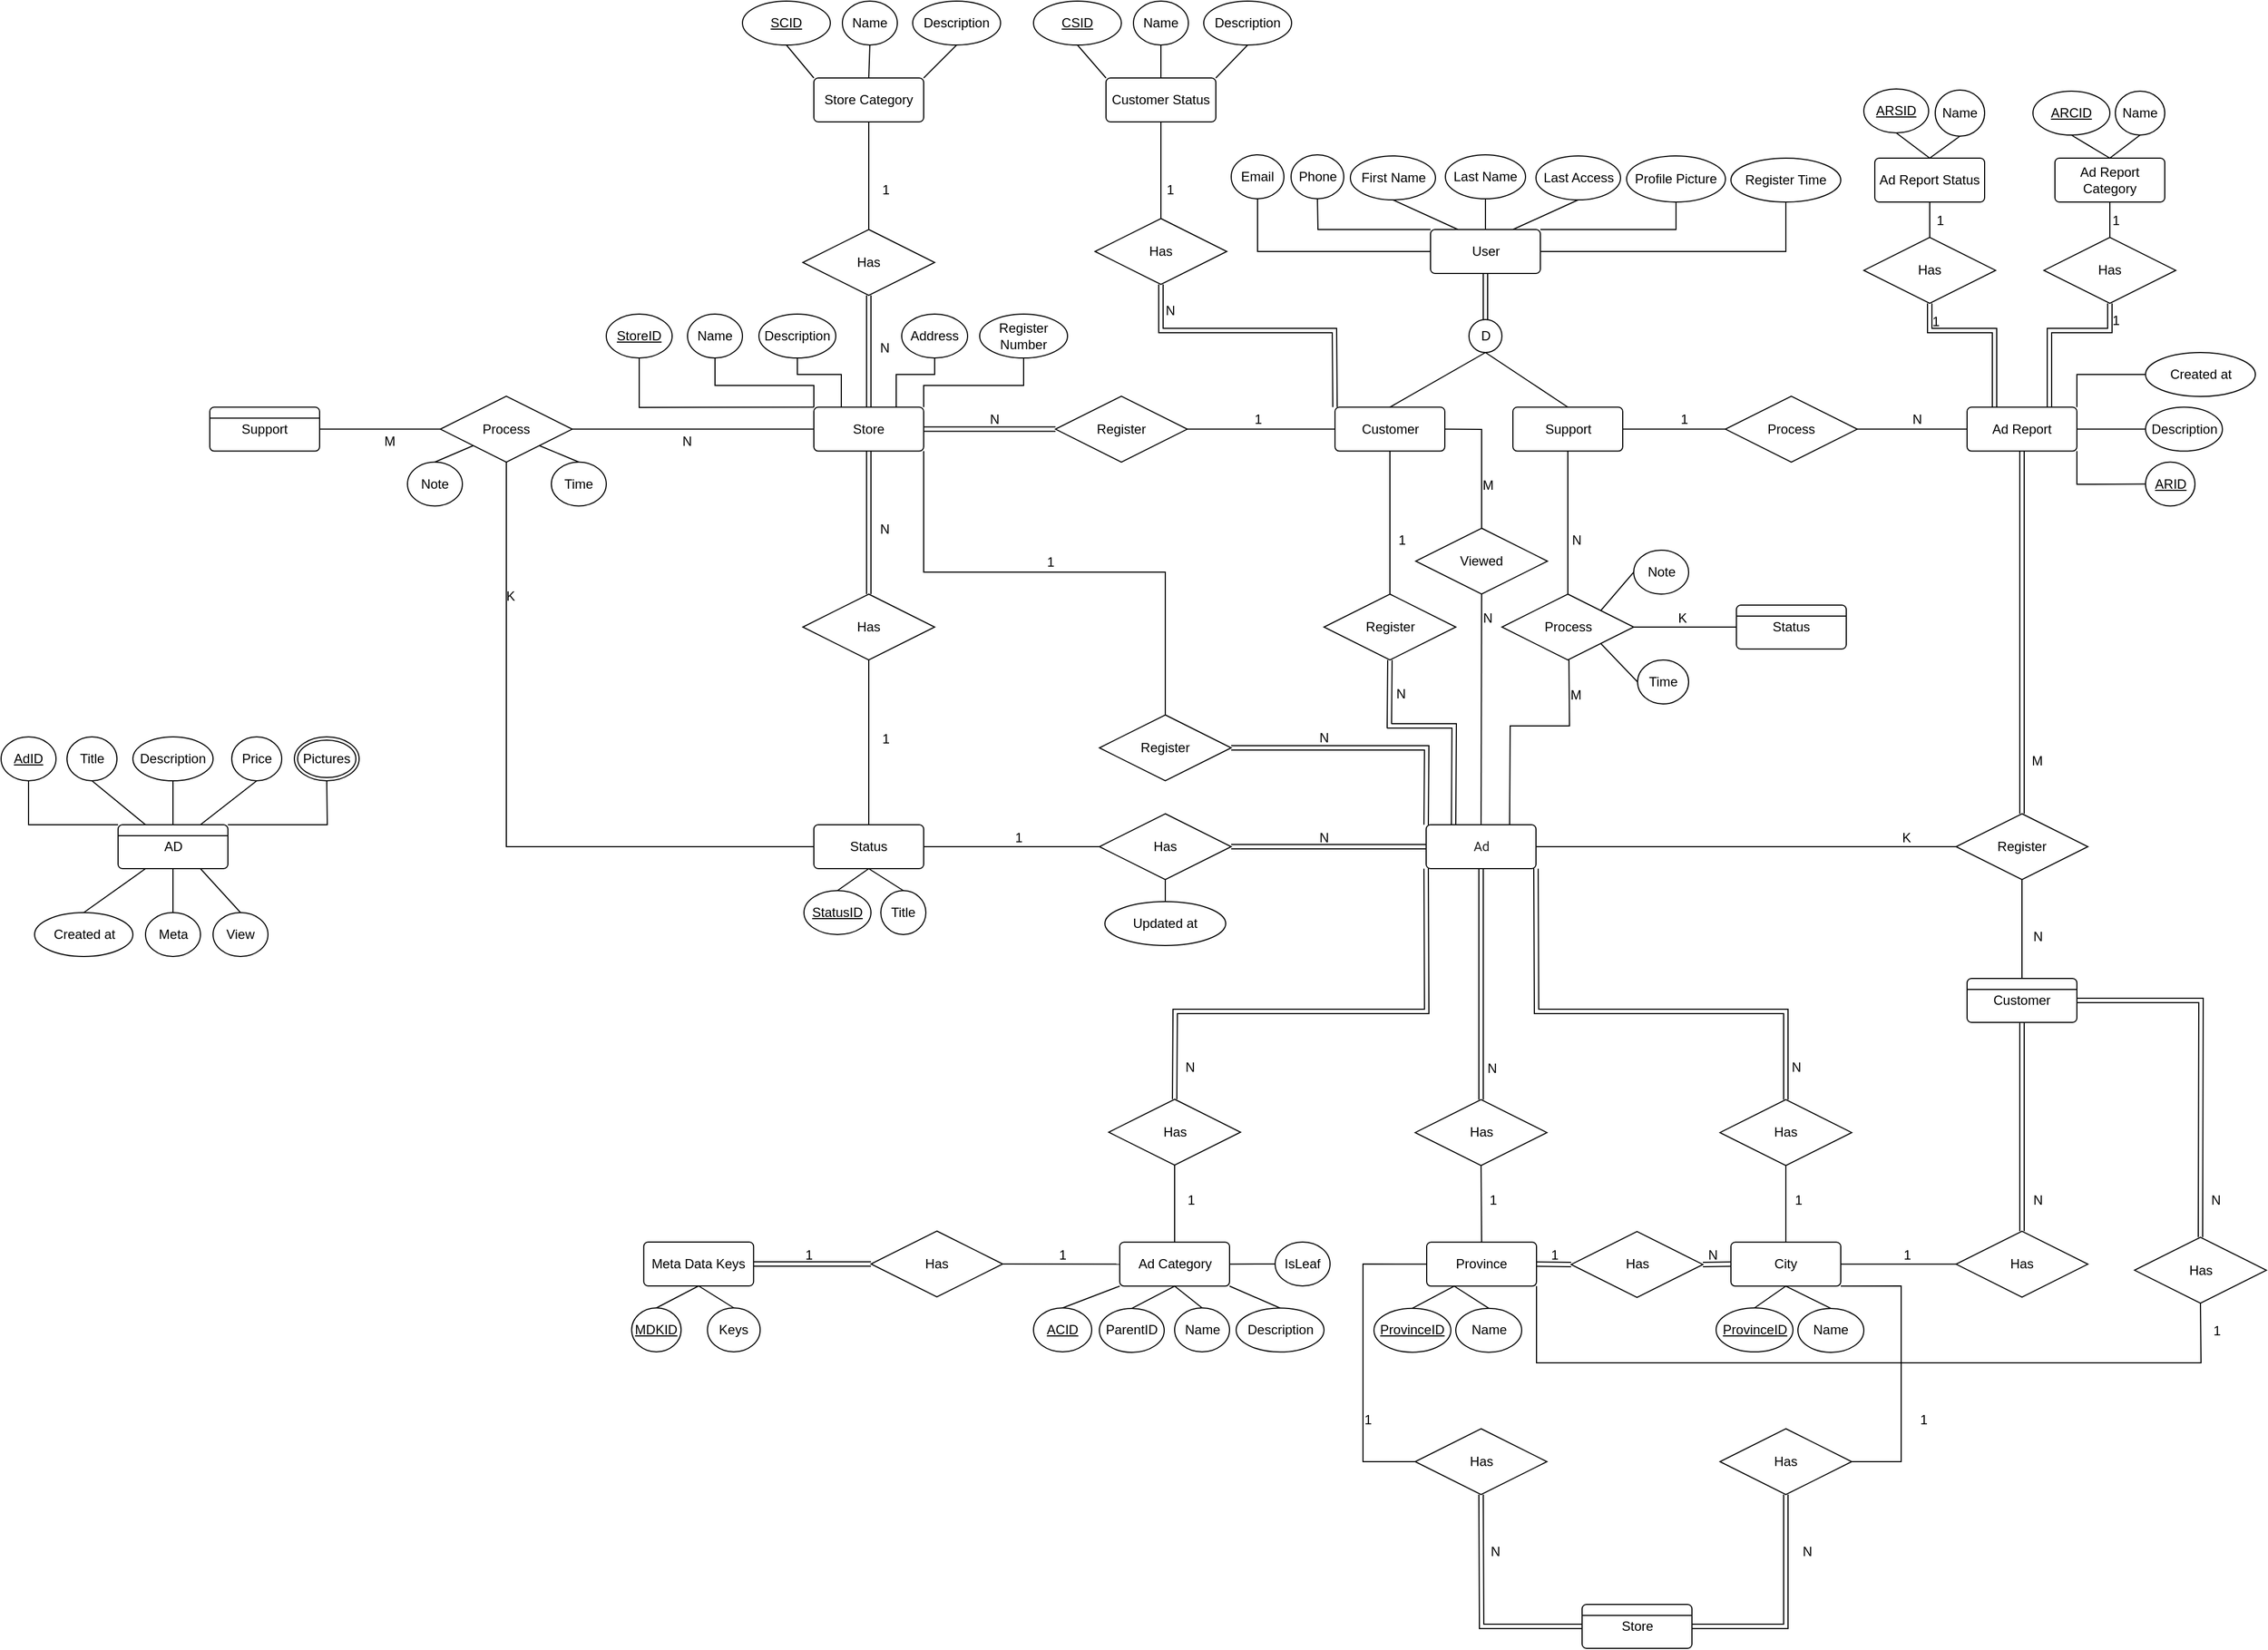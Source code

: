 <mxfile version="24.4.0" type="device">
  <diagram name="Page-1" id="hBKYx0gY65Gfhqx1dLIA">
    <mxGraphModel dx="2873" dy="1508" grid="1" gridSize="10" guides="1" tooltips="1" connect="1" arrows="1" fold="1" page="1" pageScale="1" pageWidth="850" pageHeight="1100" math="0" shadow="0">
      <root>
        <mxCell id="0" />
        <mxCell id="1" parent="0" />
        <mxCell id="0CfdTzKVjlrWjt0-x5wx-15" value="User" style="rounded=1;arcSize=10;whiteSpace=wrap;html=1;align=center;" parent="1" vertex="1">
          <mxGeometry x="541.5" y="628" width="100" height="40" as="geometry" />
        </mxCell>
        <mxCell id="0CfdTzKVjlrWjt0-x5wx-17" value="Email" style="ellipse;whiteSpace=wrap;html=1;align=center;" parent="1" vertex="1">
          <mxGeometry x="360" y="560" width="48" height="40" as="geometry" />
        </mxCell>
        <mxCell id="0CfdTzKVjlrWjt0-x5wx-18" value="Phone" style="ellipse;whiteSpace=wrap;html=1;align=center;" parent="1" vertex="1">
          <mxGeometry x="414.5" y="560" width="48" height="40" as="geometry" />
        </mxCell>
        <mxCell id="0CfdTzKVjlrWjt0-x5wx-20" value="" style="endArrow=none;html=1;rounded=0;exitX=0;exitY=0;exitDx=0;exitDy=0;entryX=0.5;entryY=1;entryDx=0;entryDy=0;" parent="1" source="0CfdTzKVjlrWjt0-x5wx-15" target="0CfdTzKVjlrWjt0-x5wx-18" edge="1">
          <mxGeometry width="50" height="50" relative="1" as="geometry">
            <mxPoint x="615.5" y="620" as="sourcePoint" />
            <mxPoint x="665.5" y="570" as="targetPoint" />
            <Array as="points">
              <mxPoint x="439" y="628" />
            </Array>
          </mxGeometry>
        </mxCell>
        <mxCell id="0CfdTzKVjlrWjt0-x5wx-22" value="" style="endArrow=none;html=1;rounded=0;exitX=0.5;exitY=1;exitDx=0;exitDy=0;entryX=0;entryY=0.5;entryDx=0;entryDy=0;" parent="1" source="0CfdTzKVjlrWjt0-x5wx-17" target="0CfdTzKVjlrWjt0-x5wx-15" edge="1">
          <mxGeometry width="50" height="50" relative="1" as="geometry">
            <mxPoint x="615.5" y="620" as="sourcePoint" />
            <mxPoint x="565.5" y="630" as="targetPoint" />
            <Array as="points">
              <mxPoint x="384" y="648" />
            </Array>
          </mxGeometry>
        </mxCell>
        <mxCell id="0CfdTzKVjlrWjt0-x5wx-24" value="First Name" style="ellipse;whiteSpace=wrap;html=1;align=center;" parent="1" vertex="1">
          <mxGeometry x="468.5" y="561" width="77.5" height="40" as="geometry" />
        </mxCell>
        <mxCell id="0CfdTzKVjlrWjt0-x5wx-25" value="Last Name" style="ellipse;whiteSpace=wrap;html=1;align=center;" parent="1" vertex="1">
          <mxGeometry x="555" y="560" width="73" height="40" as="geometry" />
        </mxCell>
        <mxCell id="0CfdTzKVjlrWjt0-x5wx-26" value="" style="endArrow=none;html=1;rounded=0;entryX=0.5;entryY=1;entryDx=0;entryDy=0;exitX=0.5;exitY=0;exitDx=0;exitDy=0;" parent="1" source="0CfdTzKVjlrWjt0-x5wx-15" target="0CfdTzKVjlrWjt0-x5wx-25" edge="1">
          <mxGeometry width="50" height="50" relative="1" as="geometry">
            <mxPoint x="566.5" y="560" as="sourcePoint" />
            <mxPoint x="666" y="560" as="targetPoint" />
            <Array as="points" />
          </mxGeometry>
        </mxCell>
        <mxCell id="0CfdTzKVjlrWjt0-x5wx-27" value="" style="endArrow=none;html=1;rounded=0;entryX=0.5;entryY=1;entryDx=0;entryDy=0;exitX=0.25;exitY=0;exitDx=0;exitDy=0;" parent="1" source="0CfdTzKVjlrWjt0-x5wx-15" target="0CfdTzKVjlrWjt0-x5wx-24" edge="1">
          <mxGeometry width="50" height="50" relative="1" as="geometry">
            <mxPoint x="566.5" y="560" as="sourcePoint" />
            <mxPoint x="666" y="560" as="targetPoint" />
            <Array as="points" />
          </mxGeometry>
        </mxCell>
        <mxCell id="0CfdTzKVjlrWjt0-x5wx-31" value="Store" style="rounded=1;arcSize=10;whiteSpace=wrap;html=1;align=center;" parent="1" vertex="1">
          <mxGeometry x="-20" y="789.77" width="100" height="40" as="geometry" />
        </mxCell>
        <mxCell id="0CfdTzKVjlrWjt0-x5wx-33" value="Name" style="ellipse;whiteSpace=wrap;html=1;align=center;" parent="1" vertex="1">
          <mxGeometry x="-135" y="705" width="50" height="40" as="geometry" />
        </mxCell>
        <mxCell id="0CfdTzKVjlrWjt0-x5wx-34" value="Address" style="ellipse;whiteSpace=wrap;html=1;align=center;" parent="1" vertex="1">
          <mxGeometry x="60" y="705" width="60" height="40" as="geometry" />
        </mxCell>
        <mxCell id="0CfdTzKVjlrWjt0-x5wx-35" value="Register Number" style="ellipse;whiteSpace=wrap;html=1;align=center;" parent="1" vertex="1">
          <mxGeometry x="131" y="705" width="80" height="40" as="geometry" />
        </mxCell>
        <mxCell id="0CfdTzKVjlrWjt0-x5wx-37" value="" style="endArrow=none;html=1;rounded=0;exitX=0.5;exitY=1;exitDx=0;exitDy=0;entryX=0;entryY=0;entryDx=0;entryDy=0;" parent="1" source="0CfdTzKVjlrWjt0-x5wx-33" target="0CfdTzKVjlrWjt0-x5wx-31" edge="1">
          <mxGeometry width="50" height="50" relative="1" as="geometry">
            <mxPoint x="171" y="811.77" as="sourcePoint" />
            <mxPoint x="221" y="761.77" as="targetPoint" />
            <Array as="points">
              <mxPoint x="-110" y="770" />
              <mxPoint x="-20" y="770" />
            </Array>
          </mxGeometry>
        </mxCell>
        <mxCell id="0CfdTzKVjlrWjt0-x5wx-38" value="" style="endArrow=none;html=1;rounded=0;exitX=0.5;exitY=1;exitDx=0;exitDy=0;entryX=0.75;entryY=0;entryDx=0;entryDy=0;" parent="1" source="0CfdTzKVjlrWjt0-x5wx-34" target="0CfdTzKVjlrWjt0-x5wx-31" edge="1">
          <mxGeometry width="50" height="50" relative="1" as="geometry">
            <mxPoint x="171" y="811.77" as="sourcePoint" />
            <mxPoint x="221" y="761.77" as="targetPoint" />
            <Array as="points">
              <mxPoint x="90" y="760" />
              <mxPoint x="55" y="760" />
            </Array>
          </mxGeometry>
        </mxCell>
        <mxCell id="0CfdTzKVjlrWjt0-x5wx-39" value="" style="endArrow=none;html=1;rounded=0;exitX=1;exitY=0;exitDx=0;exitDy=0;entryX=0.5;entryY=1;entryDx=0;entryDy=0;" parent="1" source="0CfdTzKVjlrWjt0-x5wx-31" target="0CfdTzKVjlrWjt0-x5wx-35" edge="1">
          <mxGeometry width="50" height="50" relative="1" as="geometry">
            <mxPoint x="171" y="811.77" as="sourcePoint" />
            <mxPoint x="221" y="761.77" as="targetPoint" />
            <Array as="points">
              <mxPoint x="80" y="770" />
              <mxPoint x="171" y="770" />
            </Array>
          </mxGeometry>
        </mxCell>
        <mxCell id="0CfdTzKVjlrWjt0-x5wx-42" value="Register" style="shape=rhombus;perimeter=rhombusPerimeter;whiteSpace=wrap;html=1;align=center;" parent="1" vertex="1">
          <mxGeometry x="200" y="779.77" width="120" height="60" as="geometry" />
        </mxCell>
        <mxCell id="0CfdTzKVjlrWjt0-x5wx-49" value="&lt;div style=&quot;text-align: start;&quot;&gt;&lt;font face=&quot;Roboto, arial, sans-serif&quot; color=&quot;#252525&quot;&gt;&lt;span style=&quot;background-color: rgb(255, 255, 255);&quot;&gt;Ad&lt;/span&gt;&lt;/font&gt;&lt;/div&gt;" style="rounded=1;arcSize=10;whiteSpace=wrap;html=1;align=center;" parent="1" vertex="1">
          <mxGeometry x="537.5" y="1170" width="100" height="40" as="geometry" />
        </mxCell>
        <mxCell id="0CfdTzKVjlrWjt0-x5wx-50" value="Title" style="ellipse;whiteSpace=wrap;html=1;align=center;" parent="1" vertex="1">
          <mxGeometry x="-700" y="1090" width="45.5" height="40" as="geometry" />
        </mxCell>
        <mxCell id="0CfdTzKVjlrWjt0-x5wx-52" value="Description" style="ellipse;whiteSpace=wrap;html=1;align=center;" parent="1" vertex="1">
          <mxGeometry x="-640" y="1090" width="73" height="40" as="geometry" />
        </mxCell>
        <mxCell id="0CfdTzKVjlrWjt0-x5wx-53" value="Price" style="ellipse;whiteSpace=wrap;html=1;align=center;" parent="1" vertex="1">
          <mxGeometry x="-550" y="1090" width="45.5" height="40" as="geometry" />
        </mxCell>
        <mxCell id="0CfdTzKVjlrWjt0-x5wx-54" value="Pictures" style="ellipse;shape=doubleEllipse;margin=3;whiteSpace=wrap;html=1;align=center;" parent="1" vertex="1">
          <mxGeometry x="-493" y="1090" width="59" height="40" as="geometry" />
        </mxCell>
        <mxCell id="0CfdTzKVjlrWjt0-x5wx-57" value="Created at" style="ellipse;whiteSpace=wrap;html=1;align=center;" parent="1" vertex="1">
          <mxGeometry x="-729.5" y="1250" width="89.5" height="40" as="geometry" />
        </mxCell>
        <mxCell id="0CfdTzKVjlrWjt0-x5wx-67" value="Register" style="shape=rhombus;perimeter=rhombusPerimeter;whiteSpace=wrap;html=1;align=center;" parent="1" vertex="1">
          <mxGeometry x="444.5" y="960" width="120" height="60" as="geometry" />
        </mxCell>
        <mxCell id="0CfdTzKVjlrWjt0-x5wx-70" value="" style="endArrow=none;html=1;rounded=0;exitX=0.5;exitY=1;exitDx=0;exitDy=0;entryX=0.5;entryY=0;entryDx=0;entryDy=0;" parent="1" source="0CfdTzKVjlrWjt0-x5wx-74" target="0CfdTzKVjlrWjt0-x5wx-67" edge="1">
          <mxGeometry relative="1" as="geometry">
            <mxPoint x="790" y="680" as="sourcePoint" />
            <mxPoint x="380" y="1000" as="targetPoint" />
          </mxGeometry>
        </mxCell>
        <mxCell id="0CfdTzKVjlrWjt0-x5wx-71" value="1" style="resizable=0;html=1;whiteSpace=wrap;align=right;verticalAlign=bottom;" parent="0CfdTzKVjlrWjt0-x5wx-70" connectable="0" vertex="1">
          <mxGeometry x="1" relative="1" as="geometry">
            <mxPoint x="16" y="-40" as="offset" />
          </mxGeometry>
        </mxCell>
        <mxCell id="0CfdTzKVjlrWjt0-x5wx-74" value="Customer" style="rounded=1;arcSize=10;whiteSpace=wrap;html=1;align=center;" parent="1" vertex="1">
          <mxGeometry x="454.5" y="789.77" width="100" height="40" as="geometry" />
        </mxCell>
        <mxCell id="0CfdTzKVjlrWjt0-x5wx-75" value="Support" style="rounded=1;arcSize=10;whiteSpace=wrap;html=1;align=center;" parent="1" vertex="1">
          <mxGeometry x="616.5" y="789.77" width="100" height="40" as="geometry" />
        </mxCell>
        <mxCell id="0CfdTzKVjlrWjt0-x5wx-82" value="" style="shape=link;html=1;rounded=0;entryX=0.5;entryY=1;entryDx=0;entryDy=0;exitX=0.5;exitY=0;exitDx=0;exitDy=0;" parent="1" source="0CfdTzKVjlrWjt0-x5wx-85" target="0CfdTzKVjlrWjt0-x5wx-15" edge="1">
          <mxGeometry width="100" relative="1" as="geometry">
            <mxPoint x="630" y="730" as="sourcePoint" />
            <mxPoint x="520" y="760" as="targetPoint" />
          </mxGeometry>
        </mxCell>
        <mxCell id="0CfdTzKVjlrWjt0-x5wx-83" value="" style="endArrow=none;html=1;rounded=0;exitX=0.5;exitY=0;exitDx=0;exitDy=0;entryX=0.5;entryY=1;entryDx=0;entryDy=0;" parent="1" source="0CfdTzKVjlrWjt0-x5wx-74" target="0CfdTzKVjlrWjt0-x5wx-85" edge="1">
          <mxGeometry width="50" height="50" relative="1" as="geometry">
            <mxPoint x="440" y="739.77" as="sourcePoint" />
            <mxPoint x="570" y="759.77" as="targetPoint" />
          </mxGeometry>
        </mxCell>
        <mxCell id="0CfdTzKVjlrWjt0-x5wx-84" value="" style="endArrow=none;html=1;rounded=0;exitX=0.5;exitY=0;exitDx=0;exitDy=0;entryX=0.5;entryY=1;entryDx=0;entryDy=0;" parent="1" source="0CfdTzKVjlrWjt0-x5wx-75" target="0CfdTzKVjlrWjt0-x5wx-85" edge="1">
          <mxGeometry width="50" height="50" relative="1" as="geometry">
            <mxPoint x="440" y="739.77" as="sourcePoint" />
            <mxPoint x="640" y="719.77" as="targetPoint" />
          </mxGeometry>
        </mxCell>
        <mxCell id="0CfdTzKVjlrWjt0-x5wx-85" value="D" style="ellipse;whiteSpace=wrap;html=1;aspect=fixed;" parent="1" vertex="1">
          <mxGeometry x="576.5" y="710" width="30" height="30" as="geometry" />
        </mxCell>
        <mxCell id="0CfdTzKVjlrWjt0-x5wx-88" value="Process" style="shape=rhombus;perimeter=rhombusPerimeter;whiteSpace=wrap;html=1;align=center;" parent="1" vertex="1">
          <mxGeometry x="606.5" y="960" width="120" height="60" as="geometry" />
        </mxCell>
        <mxCell id="0CfdTzKVjlrWjt0-x5wx-96" value="View" style="ellipse;whiteSpace=wrap;html=1;align=center;" parent="1" vertex="1">
          <mxGeometry x="-567" y="1250" width="50" height="40" as="geometry" />
        </mxCell>
        <mxCell id="0CfdTzKVjlrWjt0-x5wx-100" value="" style="endArrow=none;html=1;rounded=0;exitX=0.5;exitY=1;exitDx=0;exitDy=0;entryX=0.5;entryY=0;entryDx=0;entryDy=0;" parent="1" source="0CfdTzKVjlrWjt0-x5wx-75" target="0CfdTzKVjlrWjt0-x5wx-88" edge="1">
          <mxGeometry relative="1" as="geometry">
            <mxPoint x="650" y="800" as="sourcePoint" />
            <mxPoint x="810" y="800" as="targetPoint" />
          </mxGeometry>
        </mxCell>
        <mxCell id="0CfdTzKVjlrWjt0-x5wx-101" value="N" style="resizable=0;html=1;whiteSpace=wrap;align=right;verticalAlign=bottom;" parent="0CfdTzKVjlrWjt0-x5wx-100" connectable="0" vertex="1">
          <mxGeometry x="1" relative="1" as="geometry">
            <mxPoint x="14" y="-40" as="offset" />
          </mxGeometry>
        </mxCell>
        <mxCell id="0CfdTzKVjlrWjt0-x5wx-106" value="Description" style="ellipse;whiteSpace=wrap;html=1;align=center;" parent="1" vertex="1">
          <mxGeometry x="1192.5" y="789.77" width="70" height="40" as="geometry" />
        </mxCell>
        <mxCell id="0CfdTzKVjlrWjt0-x5wx-109" value="" style="endArrow=none;html=1;rounded=0;exitX=0;exitY=0.5;exitDx=0;exitDy=0;entryX=1;entryY=0.5;entryDx=0;entryDy=0;" parent="1" source="0CfdTzKVjlrWjt0-x5wx-106" target="QIARWO1vvbc_UHseHaY3-54" edge="1">
          <mxGeometry width="50" height="50" relative="1" as="geometry">
            <mxPoint x="1490" y="749.77" as="sourcePoint" />
            <mxPoint x="1540" y="699.77" as="targetPoint" />
          </mxGeometry>
        </mxCell>
        <mxCell id="QIARWO1vvbc_UHseHaY3-14" value="" style="endArrow=none;html=1;rounded=0;exitX=0.75;exitY=0;exitDx=0;exitDy=0;entryX=0.5;entryY=1;entryDx=0;entryDy=0;" parent="1" edge="1">
          <mxGeometry relative="1" as="geometry">
            <mxPoint x="613.5" y="1170" as="sourcePoint" />
            <mxPoint x="667.5" y="1020" as="targetPoint" />
            <Array as="points">
              <mxPoint x="614" y="1080" />
              <mxPoint x="668" y="1080" />
            </Array>
          </mxGeometry>
        </mxCell>
        <mxCell id="QIARWO1vvbc_UHseHaY3-15" value="M" style="resizable=0;html=1;whiteSpace=wrap;align=right;verticalAlign=bottom;" parent="QIARWO1vvbc_UHseHaY3-14" connectable="0" vertex="1">
          <mxGeometry x="1" relative="1" as="geometry">
            <mxPoint x="13" y="40" as="offset" />
          </mxGeometry>
        </mxCell>
        <mxCell id="QIARWO1vvbc_UHseHaY3-25" value="" style="endArrow=none;html=1;rounded=0;entryX=0;entryY=0.5;entryDx=0;entryDy=0;exitX=1;exitY=0.5;exitDx=0;exitDy=0;" parent="1" source="0CfdTzKVjlrWjt0-x5wx-42" target="0CfdTzKVjlrWjt0-x5wx-74" edge="1">
          <mxGeometry relative="1" as="geometry">
            <mxPoint x="310" y="810" as="sourcePoint" />
            <mxPoint x="470" y="810" as="targetPoint" />
          </mxGeometry>
        </mxCell>
        <mxCell id="QIARWO1vvbc_UHseHaY3-26" value="1" style="resizable=0;html=1;whiteSpace=wrap;align=right;verticalAlign=bottom;" parent="QIARWO1vvbc_UHseHaY3-25" connectable="0" vertex="1">
          <mxGeometry x="1" relative="1" as="geometry">
            <mxPoint x="-65" as="offset" />
          </mxGeometry>
        </mxCell>
        <mxCell id="QIARWO1vvbc_UHseHaY3-27" value="" style="shape=link;html=1;rounded=0;exitX=1;exitY=0.5;exitDx=0;exitDy=0;entryX=0;entryY=0.5;entryDx=0;entryDy=0;" parent="1" source="0CfdTzKVjlrWjt0-x5wx-31" target="0CfdTzKVjlrWjt0-x5wx-42" edge="1">
          <mxGeometry relative="1" as="geometry">
            <mxPoint x="310" y="810" as="sourcePoint" />
            <mxPoint x="470" y="810" as="targetPoint" />
          </mxGeometry>
        </mxCell>
        <mxCell id="QIARWO1vvbc_UHseHaY3-28" value="N" style="resizable=0;html=1;whiteSpace=wrap;align=right;verticalAlign=bottom;" parent="QIARWO1vvbc_UHseHaY3-27" connectable="0" vertex="1">
          <mxGeometry x="1" relative="1" as="geometry">
            <mxPoint x="-50" as="offset" />
          </mxGeometry>
        </mxCell>
        <mxCell id="QIARWO1vvbc_UHseHaY3-38" value="Support" style="rounded=1;arcSize=10;whiteSpace=wrap;html=1;align=center;" parent="1" vertex="1">
          <mxGeometry x="-570" y="789.77" width="100" height="40" as="geometry" />
        </mxCell>
        <mxCell id="QIARWO1vvbc_UHseHaY3-39" value="Process" style="shape=rhombus;perimeter=rhombusPerimeter;whiteSpace=wrap;html=1;align=center;" parent="1" vertex="1">
          <mxGeometry x="-360" y="779.77" width="120" height="60" as="geometry" />
        </mxCell>
        <mxCell id="QIARWO1vvbc_UHseHaY3-42" value="" style="endArrow=none;html=1;rounded=0;exitX=1;exitY=0.5;exitDx=0;exitDy=0;entryX=0;entryY=0.5;entryDx=0;entryDy=0;" parent="1" source="QIARWO1vvbc_UHseHaY3-38" target="QIARWO1vvbc_UHseHaY3-39" edge="1">
          <mxGeometry relative="1" as="geometry">
            <mxPoint x="30" y="870" as="sourcePoint" />
            <mxPoint x="190" y="870" as="targetPoint" />
          </mxGeometry>
        </mxCell>
        <mxCell id="QIARWO1vvbc_UHseHaY3-43" value="M" style="resizable=0;html=1;whiteSpace=wrap;align=right;verticalAlign=bottom;" parent="QIARWO1vvbc_UHseHaY3-42" connectable="0" vertex="1">
          <mxGeometry x="1" relative="1" as="geometry">
            <mxPoint x="-40" y="20" as="offset" />
          </mxGeometry>
        </mxCell>
        <mxCell id="QIARWO1vvbc_UHseHaY3-48" value="" style="shape=link;html=1;rounded=0;exitX=0.5;exitY=1;exitDx=0;exitDy=0;entryX=0.25;entryY=0;entryDx=0;entryDy=0;" parent="1" source="0CfdTzKVjlrWjt0-x5wx-67" target="0CfdTzKVjlrWjt0-x5wx-49" edge="1">
          <mxGeometry relative="1" as="geometry">
            <mxPoint x="310" y="1000" as="sourcePoint" />
            <mxPoint x="470" y="1000" as="targetPoint" />
            <Array as="points">
              <mxPoint x="504" y="1080" />
              <mxPoint x="563" y="1080" />
            </Array>
          </mxGeometry>
        </mxCell>
        <mxCell id="QIARWO1vvbc_UHseHaY3-49" value="N" style="resizable=0;html=1;whiteSpace=wrap;align=right;verticalAlign=bottom;" parent="QIARWO1vvbc_UHseHaY3-48" connectable="0" vertex="1">
          <mxGeometry x="1" relative="1" as="geometry">
            <mxPoint x="-42" y="-110" as="offset" />
          </mxGeometry>
        </mxCell>
        <mxCell id="QIARWO1vvbc_UHseHaY3-54" value="Ad Report" style="rounded=1;arcSize=10;whiteSpace=wrap;html=1;align=center;" parent="1" vertex="1">
          <mxGeometry x="1030" y="789.77" width="100" height="40" as="geometry" />
        </mxCell>
        <mxCell id="QIARWO1vvbc_UHseHaY3-56" value="Register" style="shape=rhombus;perimeter=rhombusPerimeter;whiteSpace=wrap;html=1;align=center;" parent="1" vertex="1">
          <mxGeometry x="240" y="1070" width="120" height="60" as="geometry" />
        </mxCell>
        <mxCell id="8Y0XfkwklUIzWa_7E_HV-10" value="" style="endArrow=none;html=1;rounded=0;entryX=0.5;entryY=0;entryDx=0;entryDy=0;exitX=1;exitY=1;exitDx=0;exitDy=0;" parent="1" source="0CfdTzKVjlrWjt0-x5wx-31" target="QIARWO1vvbc_UHseHaY3-56" edge="1">
          <mxGeometry relative="1" as="geometry">
            <mxPoint x="100" y="840" as="sourcePoint" />
            <mxPoint x="400" y="990" as="targetPoint" />
            <Array as="points">
              <mxPoint x="80" y="940" />
              <mxPoint x="300" y="940" />
            </Array>
          </mxGeometry>
        </mxCell>
        <mxCell id="8Y0XfkwklUIzWa_7E_HV-11" value="1" style="resizable=0;html=1;whiteSpace=wrap;align=right;verticalAlign=bottom;" parent="8Y0XfkwklUIzWa_7E_HV-10" connectable="0" vertex="1">
          <mxGeometry x="1" relative="1" as="geometry">
            <mxPoint x="-100" y="-130" as="offset" />
          </mxGeometry>
        </mxCell>
        <mxCell id="8Y0XfkwklUIzWa_7E_HV-12" value="" style="shape=link;html=1;rounded=0;exitX=1;exitY=0.5;exitDx=0;exitDy=0;entryX=0;entryY=0;entryDx=0;entryDy=0;" parent="1" source="QIARWO1vvbc_UHseHaY3-56" target="0CfdTzKVjlrWjt0-x5wx-49" edge="1">
          <mxGeometry relative="1" as="geometry">
            <mxPoint x="240" y="990" as="sourcePoint" />
            <mxPoint x="400" y="990" as="targetPoint" />
            <Array as="points">
              <mxPoint x="450" y="1100" />
              <mxPoint x="538" y="1100" />
            </Array>
          </mxGeometry>
        </mxCell>
        <mxCell id="8Y0XfkwklUIzWa_7E_HV-13" value="N" style="resizable=0;html=1;whiteSpace=wrap;align=right;verticalAlign=bottom;" parent="8Y0XfkwklUIzWa_7E_HV-12" connectable="0" vertex="1">
          <mxGeometry x="1" relative="1" as="geometry">
            <mxPoint x="-87" y="-70" as="offset" />
          </mxGeometry>
        </mxCell>
        <mxCell id="8Y0XfkwklUIzWa_7E_HV-20" value="Has" style="shape=rhombus;perimeter=rhombusPerimeter;whiteSpace=wrap;html=1;align=center;" parent="1" vertex="1">
          <mxGeometry x="248.5" y="1420" width="120" height="60" as="geometry" />
        </mxCell>
        <mxCell id="8Y0XfkwklUIzWa_7E_HV-27" value="Process" style="shape=rhombus;perimeter=rhombusPerimeter;whiteSpace=wrap;html=1;align=center;" parent="1" vertex="1">
          <mxGeometry x="810" y="779.77" width="120" height="60" as="geometry" />
        </mxCell>
        <mxCell id="8Y0XfkwklUIzWa_7E_HV-28" value="" style="endArrow=none;html=1;rounded=0;exitX=1;exitY=0.5;exitDx=0;exitDy=0;entryX=0;entryY=0.5;entryDx=0;entryDy=0;" parent="1" source="0CfdTzKVjlrWjt0-x5wx-75" target="8Y0XfkwklUIzWa_7E_HV-27" edge="1">
          <mxGeometry relative="1" as="geometry">
            <mxPoint x="680" y="940" as="sourcePoint" />
            <mxPoint x="840" y="940" as="targetPoint" />
          </mxGeometry>
        </mxCell>
        <mxCell id="8Y0XfkwklUIzWa_7E_HV-29" value="1" style="resizable=0;html=1;whiteSpace=wrap;align=right;verticalAlign=bottom;" parent="8Y0XfkwklUIzWa_7E_HV-28" connectable="0" vertex="1">
          <mxGeometry x="1" relative="1" as="geometry">
            <mxPoint x="-33" as="offset" />
          </mxGeometry>
        </mxCell>
        <mxCell id="8Y0XfkwklUIzWa_7E_HV-30" value="" style="endArrow=none;html=1;rounded=0;exitX=1;exitY=0.5;exitDx=0;exitDy=0;entryX=0;entryY=0.5;entryDx=0;entryDy=0;" parent="1" source="8Y0XfkwklUIzWa_7E_HV-27" target="QIARWO1vvbc_UHseHaY3-54" edge="1">
          <mxGeometry relative="1" as="geometry">
            <mxPoint x="680" y="940" as="sourcePoint" />
            <mxPoint x="840" y="940" as="targetPoint" />
          </mxGeometry>
        </mxCell>
        <mxCell id="8Y0XfkwklUIzWa_7E_HV-31" value="N" style="resizable=0;html=1;whiteSpace=wrap;align=right;verticalAlign=bottom;" parent="8Y0XfkwklUIzWa_7E_HV-30" connectable="0" vertex="1">
          <mxGeometry x="1" relative="1" as="geometry">
            <mxPoint x="-40" as="offset" />
          </mxGeometry>
        </mxCell>
        <mxCell id="8Y0XfkwklUIzWa_7E_HV-32" value="Register" style="shape=rhombus;perimeter=rhombusPerimeter;whiteSpace=wrap;html=1;align=center;" parent="1" vertex="1">
          <mxGeometry x="1020" y="1160" width="120" height="60" as="geometry" />
        </mxCell>
        <mxCell id="8Y0XfkwklUIzWa_7E_HV-35" value="" style="shape=link;html=1;rounded=0;entryX=0.5;entryY=1;entryDx=0;entryDy=0;exitX=0.5;exitY=0;exitDx=0;exitDy=0;" parent="1" source="8Y0XfkwklUIzWa_7E_HV-32" target="QIARWO1vvbc_UHseHaY3-54" edge="1">
          <mxGeometry relative="1" as="geometry">
            <mxPoint x="650" y="930" as="sourcePoint" />
            <mxPoint x="810" y="930" as="targetPoint" />
          </mxGeometry>
        </mxCell>
        <mxCell id="8Y0XfkwklUIzWa_7E_HV-36" value="M" style="resizable=0;html=1;whiteSpace=wrap;align=right;verticalAlign=bottom;" parent="8Y0XfkwklUIzWa_7E_HV-35" connectable="0" vertex="1">
          <mxGeometry x="1" relative="1" as="geometry">
            <mxPoint x="20" y="290" as="offset" />
          </mxGeometry>
        </mxCell>
        <mxCell id="8Y0XfkwklUIzWa_7E_HV-40" value="Created at" style="ellipse;whiteSpace=wrap;html=1;align=center;" parent="1" vertex="1">
          <mxGeometry x="1192.5" y="740" width="100" height="40" as="geometry" />
        </mxCell>
        <mxCell id="8Y0XfkwklUIzWa_7E_HV-42" value="Status" style="rounded=1;arcSize=10;whiteSpace=wrap;html=1;align=center;" parent="1" vertex="1">
          <mxGeometry x="-20" y="1170" width="100" height="40" as="geometry" />
        </mxCell>
        <mxCell id="8Y0XfkwklUIzWa_7E_HV-45" value="StatusID" style="ellipse;whiteSpace=wrap;html=1;align=center;fontStyle=4;" parent="1" vertex="1">
          <mxGeometry x="-29" y="1230" width="61" height="40" as="geometry" />
        </mxCell>
        <mxCell id="8Y0XfkwklUIzWa_7E_HV-47" value="Updated at" style="ellipse;whiteSpace=wrap;html=1;align=center;" parent="1" vertex="1">
          <mxGeometry x="245" y="1240" width="110" height="40" as="geometry" />
        </mxCell>
        <mxCell id="8Y0XfkwklUIzWa_7E_HV-48" value="Title" style="ellipse;whiteSpace=wrap;html=1;align=center;" parent="1" vertex="1">
          <mxGeometry x="41" y="1230" width="41" height="40" as="geometry" />
        </mxCell>
        <mxCell id="8Y0XfkwklUIzWa_7E_HV-49" value="Has" style="shape=rhombus;perimeter=rhombusPerimeter;whiteSpace=wrap;html=1;align=center;" parent="1" vertex="1">
          <mxGeometry x="240" y="1160" width="120" height="60" as="geometry" />
        </mxCell>
        <mxCell id="8Y0XfkwklUIzWa_7E_HV-50" value="" style="shape=link;html=1;rounded=0;entryX=0;entryY=0.5;entryDx=0;entryDy=0;exitX=1;exitY=0.5;exitDx=0;exitDy=0;" parent="1" source="8Y0XfkwklUIzWa_7E_HV-49" target="0CfdTzKVjlrWjt0-x5wx-49" edge="1">
          <mxGeometry relative="1" as="geometry">
            <mxPoint x="390" y="1020" as="sourcePoint" />
            <mxPoint x="550" y="1020" as="targetPoint" />
          </mxGeometry>
        </mxCell>
        <mxCell id="8Y0XfkwklUIzWa_7E_HV-51" value="N" style="resizable=0;html=1;whiteSpace=wrap;align=right;verticalAlign=bottom;" parent="8Y0XfkwklUIzWa_7E_HV-50" connectable="0" vertex="1">
          <mxGeometry x="1" relative="1" as="geometry">
            <mxPoint x="-87" as="offset" />
          </mxGeometry>
        </mxCell>
        <mxCell id="MZ66G47-zIH7tZrroCR9-13" value="Meta" style="ellipse;whiteSpace=wrap;html=1;align=center;" parent="1" vertex="1">
          <mxGeometry x="-628.5" y="1250" width="50" height="40" as="geometry" />
        </mxCell>
        <mxCell id="MZ66G47-zIH7tZrroCR9-19" value="" style="endArrow=none;html=1;rounded=0;exitX=1;exitY=0.5;exitDx=0;exitDy=0;entryX=0;entryY=0.5;entryDx=0;entryDy=0;" parent="1" source="0CfdTzKVjlrWjt0-x5wx-49" target="8Y0XfkwklUIzWa_7E_HV-32" edge="1">
          <mxGeometry relative="1" as="geometry">
            <mxPoint x="670" y="980" as="sourcePoint" />
            <mxPoint x="830" y="980" as="targetPoint" />
            <Array as="points" />
          </mxGeometry>
        </mxCell>
        <mxCell id="MZ66G47-zIH7tZrroCR9-20" value="K" style="resizable=0;html=1;whiteSpace=wrap;align=right;verticalAlign=bottom;" parent="MZ66G47-zIH7tZrroCR9-19" connectable="0" vertex="1">
          <mxGeometry x="1" relative="1" as="geometry">
            <mxPoint x="-40" as="offset" />
          </mxGeometry>
        </mxCell>
        <mxCell id="MZ66G47-zIH7tZrroCR9-21" value="Description" style="ellipse;whiteSpace=wrap;html=1;align=center;" parent="1" vertex="1">
          <mxGeometry x="-70" y="705" width="70" height="40" as="geometry" />
        </mxCell>
        <mxCell id="MZ66G47-zIH7tZrroCR9-22" value="" style="endArrow=none;html=1;rounded=0;exitX=0.5;exitY=1;exitDx=0;exitDy=0;entryX=0.25;entryY=0;entryDx=0;entryDy=0;" parent="1" source="MZ66G47-zIH7tZrroCR9-21" target="0CfdTzKVjlrWjt0-x5wx-31" edge="1">
          <mxGeometry relative="1" as="geometry">
            <mxPoint x="-20" y="820" as="sourcePoint" />
            <mxPoint x="30" y="790" as="targetPoint" />
            <Array as="points">
              <mxPoint x="-35" y="760" />
              <mxPoint x="5" y="760" />
            </Array>
          </mxGeometry>
        </mxCell>
        <mxCell id="MZ66G47-zIH7tZrroCR9-23" value="Has" style="shape=rhombus;perimeter=rhombusPerimeter;whiteSpace=wrap;html=1;align=center;" parent="1" vertex="1">
          <mxGeometry x="-30" y="960" width="120" height="60" as="geometry" />
        </mxCell>
        <mxCell id="MZ66G47-zIH7tZrroCR9-24" value="" style="endArrow=none;html=1;rounded=0;exitX=0.5;exitY=1;exitDx=0;exitDy=0;entryX=0.5;entryY=0;entryDx=0;entryDy=0;" parent="1" source="8Y0XfkwklUIzWa_7E_HV-49" target="8Y0XfkwklUIzWa_7E_HV-47" edge="1">
          <mxGeometry relative="1" as="geometry">
            <mxPoint x="450" y="1240" as="sourcePoint" />
            <mxPoint x="610" y="1240" as="targetPoint" />
          </mxGeometry>
        </mxCell>
        <mxCell id="MZ66G47-zIH7tZrroCR9-25" value="" style="shape=link;html=1;rounded=0;entryX=0.5;entryY=0;entryDx=0;entryDy=0;" parent="1" source="0CfdTzKVjlrWjt0-x5wx-31" target="MZ66G47-zIH7tZrroCR9-23" edge="1">
          <mxGeometry relative="1" as="geometry">
            <mxPoint x="80" y="1090" as="sourcePoint" />
            <mxPoint x="240" y="1090" as="targetPoint" />
          </mxGeometry>
        </mxCell>
        <mxCell id="MZ66G47-zIH7tZrroCR9-26" value="N" style="resizable=0;html=1;whiteSpace=wrap;align=right;verticalAlign=bottom;" parent="MZ66G47-zIH7tZrroCR9-25" connectable="0" vertex="1">
          <mxGeometry x="1" relative="1" as="geometry">
            <mxPoint x="20" y="-50" as="offset" />
          </mxGeometry>
        </mxCell>
        <mxCell id="MZ66G47-zIH7tZrroCR9-29" value="" style="endArrow=none;html=1;rounded=0;exitX=0.5;exitY=0;exitDx=0;exitDy=0;entryX=0.5;entryY=1;entryDx=0;entryDy=0;" parent="1" source="8Y0XfkwklUIzWa_7E_HV-48" target="8Y0XfkwklUIzWa_7E_HV-42" edge="1">
          <mxGeometry relative="1" as="geometry">
            <mxPoint x="80" y="1090" as="sourcePoint" />
            <mxPoint x="240" y="1090" as="targetPoint" />
          </mxGeometry>
        </mxCell>
        <mxCell id="MZ66G47-zIH7tZrroCR9-32" value="" style="endArrow=none;html=1;rounded=0;entryX=0.5;entryY=1;entryDx=0;entryDy=0;exitX=0.5;exitY=0;exitDx=0;exitDy=0;" parent="1" source="8Y0XfkwklUIzWa_7E_HV-45" target="8Y0XfkwklUIzWa_7E_HV-42" edge="1">
          <mxGeometry relative="1" as="geometry">
            <mxPoint x="80" y="1090" as="sourcePoint" />
            <mxPoint x="240" y="1090" as="targetPoint" />
          </mxGeometry>
        </mxCell>
        <mxCell id="MZ66G47-zIH7tZrroCR9-33" value="Last Access" style="ellipse;whiteSpace=wrap;html=1;align=center;" parent="1" vertex="1">
          <mxGeometry x="637.5" y="561" width="77" height="40" as="geometry" />
        </mxCell>
        <mxCell id="MZ66G47-zIH7tZrroCR9-34" value="" style="endArrow=none;html=1;rounded=0;exitX=0.5;exitY=1;exitDx=0;exitDy=0;entryX=0.75;entryY=0;entryDx=0;entryDy=0;" parent="1" source="MZ66G47-zIH7tZrroCR9-33" target="0CfdTzKVjlrWjt0-x5wx-15" edge="1">
          <mxGeometry relative="1" as="geometry">
            <mxPoint x="490" y="720" as="sourcePoint" />
            <mxPoint x="500" y="660" as="targetPoint" />
            <Array as="points" />
          </mxGeometry>
        </mxCell>
        <mxCell id="MZ66G47-zIH7tZrroCR9-35" value="Profile Picture" style="ellipse;whiteSpace=wrap;html=1;align=center;" parent="1" vertex="1">
          <mxGeometry x="720" y="561" width="90" height="42" as="geometry" />
        </mxCell>
        <mxCell id="MZ66G47-zIH7tZrroCR9-36" value="" style="endArrow=none;html=1;rounded=0;exitX=0.5;exitY=1;exitDx=0;exitDy=0;entryX=1;entryY=0;entryDx=0;entryDy=0;" parent="1" source="MZ66G47-zIH7tZrroCR9-35" target="0CfdTzKVjlrWjt0-x5wx-15" edge="1">
          <mxGeometry relative="1" as="geometry">
            <mxPoint x="440" y="630" as="sourcePoint" />
            <mxPoint x="590" y="630" as="targetPoint" />
            <Array as="points">
              <mxPoint x="765" y="628" />
            </Array>
          </mxGeometry>
        </mxCell>
        <mxCell id="MZ66G47-zIH7tZrroCR9-47" value="Ad Report Status" style="rounded=1;arcSize=10;whiteSpace=wrap;html=1;align=center;" parent="1" vertex="1">
          <mxGeometry x="946" y="563" width="100" height="40" as="geometry" />
        </mxCell>
        <mxCell id="MZ66G47-zIH7tZrroCR9-48" value="ARSID" style="ellipse;whiteSpace=wrap;html=1;align=center;fontStyle=4;" parent="1" vertex="1">
          <mxGeometry x="936" y="500" width="59" height="40" as="geometry" />
        </mxCell>
        <mxCell id="MZ66G47-zIH7tZrroCR9-49" value="Name" style="ellipse;whiteSpace=wrap;html=1;align=center;" parent="1" vertex="1">
          <mxGeometry x="1001" y="501" width="45" height="42" as="geometry" />
        </mxCell>
        <mxCell id="MZ66G47-zIH7tZrroCR9-50" value="" style="endArrow=none;html=1;rounded=0;exitX=0.5;exitY=1;exitDx=0;exitDy=0;entryX=0.5;entryY=0;entryDx=0;entryDy=0;" parent="1" source="MZ66G47-zIH7tZrroCR9-49" target="MZ66G47-zIH7tZrroCR9-47" edge="1">
          <mxGeometry relative="1" as="geometry">
            <mxPoint x="1015" y="490" as="sourcePoint" />
            <mxPoint x="946" y="580" as="targetPoint" />
          </mxGeometry>
        </mxCell>
        <mxCell id="MZ66G47-zIH7tZrroCR9-51" value="" style="endArrow=none;html=1;rounded=0;exitX=0.5;exitY=1;exitDx=0;exitDy=0;entryX=0.5;entryY=0;entryDx=0;entryDy=0;" parent="1" source="MZ66G47-zIH7tZrroCR9-48" target="MZ66G47-zIH7tZrroCR9-47" edge="1">
          <mxGeometry relative="1" as="geometry">
            <mxPoint x="1015" y="490" as="sourcePoint" />
            <mxPoint x="1025.5" y="560" as="targetPoint" />
          </mxGeometry>
        </mxCell>
        <mxCell id="MZ66G47-zIH7tZrroCR9-52" value="Has" style="shape=rhombus;perimeter=rhombusPerimeter;whiteSpace=wrap;html=1;align=center;" parent="1" vertex="1">
          <mxGeometry x="936" y="635.23" width="120" height="60" as="geometry" />
        </mxCell>
        <mxCell id="MZ66G47-zIH7tZrroCR9-55" value="" style="shape=link;html=1;rounded=0;entryX=0.5;entryY=1;entryDx=0;entryDy=0;exitX=0.25;exitY=0;exitDx=0;exitDy=0;" parent="1" source="QIARWO1vvbc_UHseHaY3-54" target="MZ66G47-zIH7tZrroCR9-52" edge="1">
          <mxGeometry relative="1" as="geometry">
            <mxPoint x="1130" y="720" as="sourcePoint" />
            <mxPoint x="1290" y="720" as="targetPoint" />
            <Array as="points">
              <mxPoint x="1055" y="720" />
              <mxPoint x="996" y="720" />
            </Array>
          </mxGeometry>
        </mxCell>
        <mxCell id="MZ66G47-zIH7tZrroCR9-56" value="1" style="resizable=0;html=1;whiteSpace=wrap;align=right;verticalAlign=bottom;" parent="MZ66G47-zIH7tZrroCR9-55" connectable="0" vertex="1">
          <mxGeometry x="1" relative="1" as="geometry">
            <mxPoint x="10" y="25" as="offset" />
          </mxGeometry>
        </mxCell>
        <mxCell id="MZ66G47-zIH7tZrroCR9-57" value="" style="endArrow=none;html=1;rounded=0;entryX=0;entryY=0.5;entryDx=0;entryDy=0;exitX=1;exitY=0;exitDx=0;exitDy=0;" parent="1" source="QIARWO1vvbc_UHseHaY3-54" target="8Y0XfkwklUIzWa_7E_HV-40" edge="1">
          <mxGeometry relative="1" as="geometry">
            <mxPoint x="980" y="740" as="sourcePoint" />
            <mxPoint x="1140" y="740" as="targetPoint" />
            <Array as="points">
              <mxPoint x="1130" y="760" />
            </Array>
          </mxGeometry>
        </mxCell>
        <mxCell id="MZ66G47-zIH7tZrroCR9-58" value="Ad Report Category" style="rounded=1;arcSize=10;whiteSpace=wrap;html=1;align=center;" parent="1" vertex="1">
          <mxGeometry x="1110" y="563" width="100" height="40" as="geometry" />
        </mxCell>
        <mxCell id="MZ66G47-zIH7tZrroCR9-59" value="ARCID" style="ellipse;whiteSpace=wrap;html=1;align=center;fontStyle=4;" parent="1" vertex="1">
          <mxGeometry x="1090" y="502" width="70" height="40" as="geometry" />
        </mxCell>
        <mxCell id="MZ66G47-zIH7tZrroCR9-60" value="Name" style="ellipse;whiteSpace=wrap;html=1;align=center;" parent="1" vertex="1">
          <mxGeometry x="1165" y="502" width="45" height="40" as="geometry" />
        </mxCell>
        <mxCell id="MZ66G47-zIH7tZrroCR9-61" value="" style="endArrow=none;html=1;rounded=0;exitX=0.5;exitY=1;exitDx=0;exitDy=0;entryX=0.5;entryY=0;entryDx=0;entryDy=0;" parent="1" source="MZ66G47-zIH7tZrroCR9-60" target="MZ66G47-zIH7tZrroCR9-58" edge="1">
          <mxGeometry relative="1" as="geometry">
            <mxPoint x="1329" y="432" as="sourcePoint" />
            <mxPoint x="1489" y="432" as="targetPoint" />
          </mxGeometry>
        </mxCell>
        <mxCell id="MZ66G47-zIH7tZrroCR9-62" value="" style="endArrow=none;html=1;rounded=0;exitX=0.5;exitY=1;exitDx=0;exitDy=0;entryX=0.5;entryY=0;entryDx=0;entryDy=0;" parent="1" source="MZ66G47-zIH7tZrroCR9-59" target="MZ66G47-zIH7tZrroCR9-58" edge="1">
          <mxGeometry relative="1" as="geometry">
            <mxPoint x="1329" y="432" as="sourcePoint" />
            <mxPoint x="1339.5" y="502" as="targetPoint" />
          </mxGeometry>
        </mxCell>
        <mxCell id="MZ66G47-zIH7tZrroCR9-63" value="Has" style="shape=rhombus;perimeter=rhombusPerimeter;whiteSpace=wrap;html=1;align=center;" parent="1" vertex="1">
          <mxGeometry x="1100" y="635.23" width="120" height="60" as="geometry" />
        </mxCell>
        <mxCell id="MZ66G47-zIH7tZrroCR9-69" value="Viewed" style="shape=rhombus;perimeter=rhombusPerimeter;whiteSpace=wrap;html=1;align=center;" parent="1" vertex="1">
          <mxGeometry x="528" y="900" width="120" height="60" as="geometry" />
        </mxCell>
        <mxCell id="MZ66G47-zIH7tZrroCR9-72" value="" style="endArrow=none;html=1;rounded=0;entryX=0.5;entryY=1;entryDx=0;entryDy=0;exitX=0.5;exitY=0;exitDx=0;exitDy=0;" parent="1" source="0CfdTzKVjlrWjt0-x5wx-49" target="MZ66G47-zIH7tZrroCR9-69" edge="1">
          <mxGeometry relative="1" as="geometry">
            <mxPoint x="750" y="950" as="sourcePoint" />
            <mxPoint x="910" y="950" as="targetPoint" />
          </mxGeometry>
        </mxCell>
        <mxCell id="MZ66G47-zIH7tZrroCR9-73" value="N" style="resizable=0;html=1;whiteSpace=wrap;align=right;verticalAlign=bottom;" parent="MZ66G47-zIH7tZrroCR9-72" connectable="0" vertex="1">
          <mxGeometry x="1" relative="1" as="geometry">
            <mxPoint x="12" y="30" as="offset" />
          </mxGeometry>
        </mxCell>
        <mxCell id="MZ66G47-zIH7tZrroCR9-76" value="Province" style="rounded=1;arcSize=10;whiteSpace=wrap;html=1;align=center;" parent="1" vertex="1">
          <mxGeometry x="538" y="1550.14" width="100" height="40" as="geometry" />
        </mxCell>
        <mxCell id="MZ66G47-zIH7tZrroCR9-77" value="City" style="rounded=1;arcSize=10;whiteSpace=wrap;html=1;align=center;" parent="1" vertex="1">
          <mxGeometry x="815" y="1550.14" width="100" height="40" as="geometry" />
        </mxCell>
        <mxCell id="MZ66G47-zIH7tZrroCR9-78" value="Has" style="shape=rhombus;perimeter=rhombusPerimeter;whiteSpace=wrap;html=1;align=center;" parent="1" vertex="1">
          <mxGeometry x="527.5" y="1420.34" width="120" height="60" as="geometry" />
        </mxCell>
        <mxCell id="MZ66G47-zIH7tZrroCR9-80" value="Store Category" style="rounded=1;arcSize=10;whiteSpace=wrap;html=1;align=center;" parent="1" vertex="1">
          <mxGeometry x="-20" y="490" width="100" height="40" as="geometry" />
        </mxCell>
        <mxCell id="MZ66G47-zIH7tZrroCR9-81" value="Name" style="ellipse;whiteSpace=wrap;html=1;align=center;" parent="1" vertex="1">
          <mxGeometry x="6" y="420" width="50" height="40" as="geometry" />
        </mxCell>
        <mxCell id="MZ66G47-zIH7tZrroCR9-82" value="Description" style="ellipse;whiteSpace=wrap;html=1;align=center;" parent="1" vertex="1">
          <mxGeometry x="70" y="420" width="80" height="40" as="geometry" />
        </mxCell>
        <mxCell id="MZ66G47-zIH7tZrroCR9-84" value="SCID" style="ellipse;whiteSpace=wrap;html=1;align=center;fontStyle=4;" parent="1" vertex="1">
          <mxGeometry x="-85" y="420" width="80" height="40" as="geometry" />
        </mxCell>
        <mxCell id="MZ66G47-zIH7tZrroCR9-85" value="" style="endArrow=none;html=1;rounded=0;exitX=0.5;exitY=1;exitDx=0;exitDy=0;entryX=0;entryY=0;entryDx=0;entryDy=0;" parent="1" source="MZ66G47-zIH7tZrroCR9-84" target="MZ66G47-zIH7tZrroCR9-80" edge="1">
          <mxGeometry relative="1" as="geometry">
            <mxPoint x="-69" y="450" as="sourcePoint" />
            <mxPoint x="91" y="450" as="targetPoint" />
          </mxGeometry>
        </mxCell>
        <mxCell id="MZ66G47-zIH7tZrroCR9-87" value="" style="endArrow=none;html=1;rounded=0;entryX=0.5;entryY=1;entryDx=0;entryDy=0;exitX=1;exitY=0;exitDx=0;exitDy=0;" parent="1" source="MZ66G47-zIH7tZrroCR9-80" target="MZ66G47-zIH7tZrroCR9-82" edge="1">
          <mxGeometry relative="1" as="geometry">
            <mxPoint x="-69" y="450" as="sourcePoint" />
            <mxPoint x="91" y="450" as="targetPoint" />
          </mxGeometry>
        </mxCell>
        <mxCell id="MZ66G47-zIH7tZrroCR9-89" value="Has" style="shape=rhombus;perimeter=rhombusPerimeter;whiteSpace=wrap;html=1;align=center;" parent="1" vertex="1">
          <mxGeometry x="-30" y="628" width="120" height="60" as="geometry" />
        </mxCell>
        <mxCell id="MZ66G47-zIH7tZrroCR9-90" value="Ad Category" style="rounded=1;arcSize=10;whiteSpace=wrap;html=1;align=center;" parent="1" vertex="1">
          <mxGeometry x="258.5" y="1550.14" width="100" height="40" as="geometry" />
        </mxCell>
        <mxCell id="MZ66G47-zIH7tZrroCR9-91" value="Name" style="ellipse;whiteSpace=wrap;html=1;align=center;" parent="1" vertex="1">
          <mxGeometry x="308.5" y="1610" width="50" height="40" as="geometry" />
        </mxCell>
        <mxCell id="MZ66G47-zIH7tZrroCR9-92" value="Description" style="ellipse;whiteSpace=wrap;html=1;align=center;" parent="1" vertex="1">
          <mxGeometry x="364.5" y="1610.14" width="80" height="40" as="geometry" />
        </mxCell>
        <mxCell id="MZ66G47-zIH7tZrroCR9-93" value="ParentID" style="ellipse;whiteSpace=wrap;html=1;align=center;" parent="1" vertex="1">
          <mxGeometry x="240" y="1610.48" width="59" height="40" as="geometry" />
        </mxCell>
        <mxCell id="MZ66G47-zIH7tZrroCR9-94" value="ACID" style="ellipse;whiteSpace=wrap;html=1;align=center;fontStyle=4;" parent="1" vertex="1">
          <mxGeometry x="180" y="1610" width="53" height="40" as="geometry" />
        </mxCell>
        <mxCell id="MZ66G47-zIH7tZrroCR9-95" value="" style="endArrow=none;html=1;rounded=0;exitX=0.5;exitY=0;exitDx=0;exitDy=0;entryX=0;entryY=1;entryDx=0;entryDy=0;" parent="1" source="MZ66G47-zIH7tZrroCR9-94" target="MZ66G47-zIH7tZrroCR9-90" edge="1">
          <mxGeometry relative="1" as="geometry">
            <mxPoint x="299" y="1510.14" as="sourcePoint" />
            <mxPoint x="459" y="1510.14" as="targetPoint" />
          </mxGeometry>
        </mxCell>
        <mxCell id="MZ66G47-zIH7tZrroCR9-96" value="" style="endArrow=none;html=1;rounded=0;exitX=0.5;exitY=0;exitDx=0;exitDy=0;entryX=0.5;entryY=1;entryDx=0;entryDy=0;" parent="1" source="MZ66G47-zIH7tZrroCR9-93" target="MZ66G47-zIH7tZrroCR9-90" edge="1">
          <mxGeometry relative="1" as="geometry">
            <mxPoint x="299" y="1510.14" as="sourcePoint" />
            <mxPoint x="459" y="1510.14" as="targetPoint" />
          </mxGeometry>
        </mxCell>
        <mxCell id="MZ66G47-zIH7tZrroCR9-97" value="" style="endArrow=none;html=1;rounded=0;entryX=0.5;entryY=0;entryDx=0;entryDy=0;exitX=1;exitY=1;exitDx=0;exitDy=0;" parent="1" source="MZ66G47-zIH7tZrroCR9-90" target="MZ66G47-zIH7tZrroCR9-92" edge="1">
          <mxGeometry relative="1" as="geometry">
            <mxPoint x="299" y="1510.14" as="sourcePoint" />
            <mxPoint x="459" y="1510.14" as="targetPoint" />
          </mxGeometry>
        </mxCell>
        <mxCell id="MZ66G47-zIH7tZrroCR9-98" value="" style="endArrow=none;html=1;rounded=0;exitX=0.5;exitY=1;exitDx=0;exitDy=0;entryX=0.5;entryY=0;entryDx=0;entryDy=0;" parent="1" source="MZ66G47-zIH7tZrroCR9-90" target="MZ66G47-zIH7tZrroCR9-91" edge="1">
          <mxGeometry relative="1" as="geometry">
            <mxPoint x="299" y="1510.14" as="sourcePoint" />
            <mxPoint x="459" y="1510.14" as="targetPoint" />
          </mxGeometry>
        </mxCell>
        <mxCell id="MZ66G47-zIH7tZrroCR9-99" value="" style="shape=link;html=1;rounded=0;exitX=0;exitY=1;exitDx=0;exitDy=0;entryX=0.5;entryY=0;entryDx=0;entryDy=0;" parent="1" source="0CfdTzKVjlrWjt0-x5wx-49" target="8Y0XfkwklUIzWa_7E_HV-20" edge="1">
          <mxGeometry relative="1" as="geometry">
            <mxPoint x="450" y="1360" as="sourcePoint" />
            <mxPoint x="610" y="1360" as="targetPoint" />
            <Array as="points">
              <mxPoint x="538" y="1340" />
              <mxPoint x="309" y="1340" />
            </Array>
          </mxGeometry>
        </mxCell>
        <mxCell id="MZ66G47-zIH7tZrroCR9-100" value="N" style="resizable=0;html=1;whiteSpace=wrap;align=right;verticalAlign=bottom;" parent="MZ66G47-zIH7tZrroCR9-99" connectable="0" vertex="1">
          <mxGeometry x="1" relative="1" as="geometry">
            <mxPoint x="20" y="-20" as="offset" />
          </mxGeometry>
        </mxCell>
        <mxCell id="MZ66G47-zIH7tZrroCR9-101" value="" style="endArrow=none;html=1;rounded=0;exitX=0.5;exitY=0;exitDx=0;exitDy=0;entryX=0.5;entryY=1;entryDx=0;entryDy=0;" parent="1" source="MZ66G47-zIH7tZrroCR9-90" target="8Y0XfkwklUIzWa_7E_HV-20" edge="1">
          <mxGeometry relative="1" as="geometry">
            <mxPoint x="261.5" y="1420.14" as="sourcePoint" />
            <mxPoint x="399" y="1400.14" as="targetPoint" />
          </mxGeometry>
        </mxCell>
        <mxCell id="MZ66G47-zIH7tZrroCR9-102" value="1" style="resizable=0;html=1;whiteSpace=wrap;align=right;verticalAlign=bottom;" parent="MZ66G47-zIH7tZrroCR9-101" connectable="0" vertex="1">
          <mxGeometry x="1" relative="1" as="geometry">
            <mxPoint x="20" y="40" as="offset" />
          </mxGeometry>
        </mxCell>
        <mxCell id="MZ66G47-zIH7tZrroCR9-103" value="" style="shape=link;html=1;rounded=0;exitX=0.5;exitY=0;exitDx=0;exitDy=0;entryX=0.5;entryY=1;entryDx=0;entryDy=0;" parent="1" source="0CfdTzKVjlrWjt0-x5wx-31" target="MZ66G47-zIH7tZrroCR9-89" edge="1">
          <mxGeometry relative="1" as="geometry">
            <mxPoint x="-10" y="660" as="sourcePoint" />
            <mxPoint x="30" y="690" as="targetPoint" />
          </mxGeometry>
        </mxCell>
        <mxCell id="MZ66G47-zIH7tZrroCR9-104" value="N" style="resizable=0;html=1;whiteSpace=wrap;align=right;verticalAlign=bottom;" parent="MZ66G47-zIH7tZrroCR9-103" connectable="0" vertex="1">
          <mxGeometry x="1" relative="1" as="geometry">
            <mxPoint x="20" y="57" as="offset" />
          </mxGeometry>
        </mxCell>
        <mxCell id="MZ66G47-zIH7tZrroCR9-105" value="" style="endArrow=none;html=1;rounded=0;exitX=0.5;exitY=1;exitDx=0;exitDy=0;entryX=0.5;entryY=0;entryDx=0;entryDy=0;" parent="1" source="MZ66G47-zIH7tZrroCR9-80" target="MZ66G47-zIH7tZrroCR9-89" edge="1">
          <mxGeometry relative="1" as="geometry">
            <mxPoint x="-10" y="610" as="sourcePoint" />
            <mxPoint x="150" y="610" as="targetPoint" />
          </mxGeometry>
        </mxCell>
        <mxCell id="MZ66G47-zIH7tZrroCR9-106" value="1" style="resizable=0;html=1;whiteSpace=wrap;align=right;verticalAlign=bottom;" parent="MZ66G47-zIH7tZrroCR9-105" connectable="0" vertex="1">
          <mxGeometry x="1" relative="1" as="geometry">
            <mxPoint x="20" y="-28" as="offset" />
          </mxGeometry>
        </mxCell>
        <mxCell id="MZ66G47-zIH7tZrroCR9-110" value="" style="endArrow=none;html=1;rounded=0;exitX=0.5;exitY=0;exitDx=0;exitDy=0;entryX=0.5;entryY=1;entryDx=0;entryDy=0;" parent="1" source="8Y0XfkwklUIzWa_7E_HV-42" target="MZ66G47-zIH7tZrroCR9-23" edge="1">
          <mxGeometry relative="1" as="geometry">
            <mxPoint x="40" y="1000" as="sourcePoint" />
            <mxPoint x="200" y="1000" as="targetPoint" />
          </mxGeometry>
        </mxCell>
        <mxCell id="MZ66G47-zIH7tZrroCR9-111" value="1" style="resizable=0;html=1;whiteSpace=wrap;align=right;verticalAlign=bottom;" parent="MZ66G47-zIH7tZrroCR9-110" connectable="0" vertex="1">
          <mxGeometry x="1" relative="1" as="geometry">
            <mxPoint x="20" y="80" as="offset" />
          </mxGeometry>
        </mxCell>
        <mxCell id="MZ66G47-zIH7tZrroCR9-114" value="" style="endArrow=none;html=1;rounded=0;exitX=1;exitY=0.5;exitDx=0;exitDy=0;entryX=0;entryY=0.5;entryDx=0;entryDy=0;" parent="1" source="8Y0XfkwklUIzWa_7E_HV-42" target="8Y0XfkwklUIzWa_7E_HV-49" edge="1">
          <mxGeometry relative="1" as="geometry">
            <mxPoint x="80" y="1150" as="sourcePoint" />
            <mxPoint x="240" y="1150" as="targetPoint" />
          </mxGeometry>
        </mxCell>
        <mxCell id="MZ66G47-zIH7tZrroCR9-115" value="1" style="resizable=0;html=1;whiteSpace=wrap;align=right;verticalAlign=bottom;" parent="MZ66G47-zIH7tZrroCR9-114" connectable="0" vertex="1">
          <mxGeometry x="1" relative="1" as="geometry">
            <mxPoint x="-69" as="offset" />
          </mxGeometry>
        </mxCell>
        <mxCell id="MZ66G47-zIH7tZrroCR9-116" value="Has" style="shape=rhombus;perimeter=rhombusPerimeter;whiteSpace=wrap;html=1;align=center;" parent="1" vertex="1">
          <mxGeometry x="805" y="1420.34" width="120" height="60" as="geometry" />
        </mxCell>
        <mxCell id="MZ66G47-zIH7tZrroCR9-117" value="Has" style="shape=rhombus;perimeter=rhombusPerimeter;whiteSpace=wrap;html=1;align=center;" parent="1" vertex="1">
          <mxGeometry x="669.5" y="1540.48" width="120" height="60" as="geometry" />
        </mxCell>
        <mxCell id="MZ66G47-zIH7tZrroCR9-120" value="" style="shape=link;html=1;rounded=0;exitX=1;exitY=0.5;exitDx=0;exitDy=0;entryX=0;entryY=0.5;entryDx=0;entryDy=0;" parent="1" source="MZ66G47-zIH7tZrroCR9-76" target="MZ66G47-zIH7tZrroCR9-117" edge="1">
          <mxGeometry relative="1" as="geometry">
            <mxPoint x="681.5" y="1510.34" as="sourcePoint" />
            <mxPoint x="841.5" y="1510.34" as="targetPoint" />
          </mxGeometry>
        </mxCell>
        <mxCell id="MZ66G47-zIH7tZrroCR9-121" value="1" style="resizable=0;html=1;whiteSpace=wrap;align=right;verticalAlign=bottom;" parent="MZ66G47-zIH7tZrroCR9-120" connectable="0" vertex="1">
          <mxGeometry x="1" relative="1" as="geometry">
            <mxPoint x="-10" as="offset" />
          </mxGeometry>
        </mxCell>
        <mxCell id="MZ66G47-zIH7tZrroCR9-122" value="" style="shape=link;html=1;rounded=0;entryX=0;entryY=0.5;entryDx=0;entryDy=0;exitX=1;exitY=0.5;exitDx=0;exitDy=0;" parent="1" source="MZ66G47-zIH7tZrroCR9-117" target="MZ66G47-zIH7tZrroCR9-77" edge="1">
          <mxGeometry relative="1" as="geometry">
            <mxPoint x="681.5" y="1510.34" as="sourcePoint" />
            <mxPoint x="841.5" y="1510.34" as="targetPoint" />
          </mxGeometry>
        </mxCell>
        <mxCell id="MZ66G47-zIH7tZrroCR9-123" value="N" style="resizable=0;html=1;whiteSpace=wrap;align=right;verticalAlign=bottom;" parent="MZ66G47-zIH7tZrroCR9-122" connectable="0" vertex="1">
          <mxGeometry x="1" relative="1" as="geometry">
            <mxPoint x="-10" as="offset" />
          </mxGeometry>
        </mxCell>
        <mxCell id="MZ66G47-zIH7tZrroCR9-128" value="" style="endArrow=none;html=1;rounded=0;exitX=0.5;exitY=0;exitDx=0;exitDy=0;entryX=0.5;entryY=1;entryDx=0;entryDy=0;" parent="1" source="MZ66G47-zIH7tZrroCR9-76" target="MZ66G47-zIH7tZrroCR9-78" edge="1">
          <mxGeometry relative="1" as="geometry">
            <mxPoint x="608" y="1350.82" as="sourcePoint" />
            <mxPoint x="658" y="1400.82" as="targetPoint" />
          </mxGeometry>
        </mxCell>
        <mxCell id="MZ66G47-zIH7tZrroCR9-129" value="1" style="resizable=0;html=1;whiteSpace=wrap;align=right;verticalAlign=bottom;" parent="MZ66G47-zIH7tZrroCR9-128" connectable="0" vertex="1">
          <mxGeometry x="1" relative="1" as="geometry">
            <mxPoint x="16" y="40" as="offset" />
          </mxGeometry>
        </mxCell>
        <mxCell id="MZ66G47-zIH7tZrroCR9-130" value="" style="shape=link;html=1;rounded=0;entryX=1;entryY=1;entryDx=0;entryDy=0;exitX=0.5;exitY=0;exitDx=0;exitDy=0;" parent="1" source="MZ66G47-zIH7tZrroCR9-116" target="0CfdTzKVjlrWjt0-x5wx-49" edge="1">
          <mxGeometry relative="1" as="geometry">
            <mxPoint x="470" y="1430" as="sourcePoint" />
            <mxPoint x="630" y="1430" as="targetPoint" />
            <Array as="points">
              <mxPoint x="865" y="1340" />
              <mxPoint x="638" y="1340" />
            </Array>
          </mxGeometry>
        </mxCell>
        <mxCell id="MZ66G47-zIH7tZrroCR9-131" value="N" style="resizable=0;html=1;whiteSpace=wrap;align=right;verticalAlign=bottom;" parent="MZ66G47-zIH7tZrroCR9-130" connectable="0" vertex="1">
          <mxGeometry x="1" relative="1" as="geometry">
            <mxPoint x="243" y="190" as="offset" />
          </mxGeometry>
        </mxCell>
        <mxCell id="MZ66G47-zIH7tZrroCR9-132" value="" style="endArrow=none;html=1;rounded=0;entryX=0.5;entryY=1;entryDx=0;entryDy=0;exitX=0.5;exitY=0;exitDx=0;exitDy=0;" parent="1" source="MZ66G47-zIH7tZrroCR9-77" target="MZ66G47-zIH7tZrroCR9-116" edge="1">
          <mxGeometry relative="1" as="geometry">
            <mxPoint x="681.5" y="1460.34" as="sourcePoint" />
            <mxPoint x="1026.5" y="1400.34" as="targetPoint" />
          </mxGeometry>
        </mxCell>
        <mxCell id="MZ66G47-zIH7tZrroCR9-133" value="1" style="resizable=0;html=1;whiteSpace=wrap;align=right;verticalAlign=bottom;" parent="MZ66G47-zIH7tZrroCR9-132" connectable="0" vertex="1">
          <mxGeometry x="1" relative="1" as="geometry">
            <mxPoint x="16" y="40" as="offset" />
          </mxGeometry>
        </mxCell>
        <mxCell id="MZ66G47-zIH7tZrroCR9-136" value="Customer" style="rounded=1;arcSize=10;whiteSpace=wrap;html=1;align=center;" parent="1" vertex="1">
          <mxGeometry x="1030" y="1310" width="100" height="40" as="geometry" />
        </mxCell>
        <mxCell id="MZ66G47-zIH7tZrroCR9-137" value="" style="endArrow=none;html=1;rounded=0;exitX=0.5;exitY=1;exitDx=0;exitDy=0;entryX=0.5;entryY=0;entryDx=0;entryDy=0;" parent="1" source="8Y0XfkwklUIzWa_7E_HV-32" target="MZ66G47-zIH7tZrroCR9-136" edge="1">
          <mxGeometry relative="1" as="geometry">
            <mxPoint x="810" y="890" as="sourcePoint" />
            <mxPoint x="970" y="890" as="targetPoint" />
          </mxGeometry>
        </mxCell>
        <mxCell id="MZ66G47-zIH7tZrroCR9-138" value="N" style="resizable=0;html=1;whiteSpace=wrap;align=right;verticalAlign=bottom;" parent="MZ66G47-zIH7tZrroCR9-137" connectable="0" vertex="1">
          <mxGeometry x="1" relative="1" as="geometry">
            <mxPoint x="20" y="-30" as="offset" />
          </mxGeometry>
        </mxCell>
        <mxCell id="MZ66G47-zIH7tZrroCR9-140" value="StoreID" style="ellipse;whiteSpace=wrap;html=1;align=center;fontStyle=4;" parent="1" vertex="1">
          <mxGeometry x="-209" y="705" width="60" height="40" as="geometry" />
        </mxCell>
        <mxCell id="MZ66G47-zIH7tZrroCR9-141" value="" style="endArrow=none;html=1;rounded=0;exitX=0.5;exitY=1;exitDx=0;exitDy=0;entryX=0;entryY=0;entryDx=0;entryDy=0;" parent="1" source="MZ66G47-zIH7tZrroCR9-140" target="0CfdTzKVjlrWjt0-x5wx-31" edge="1">
          <mxGeometry relative="1" as="geometry">
            <mxPoint x="-40" y="720" as="sourcePoint" />
            <mxPoint x="120" y="720" as="targetPoint" />
            <Array as="points">
              <mxPoint x="-179" y="790" />
            </Array>
          </mxGeometry>
        </mxCell>
        <mxCell id="MZ66G47-zIH7tZrroCR9-142" value="" style="endArrow=none;html=1;rounded=0;entryX=0.5;entryY=0;entryDx=0;entryDy=0;exitX=0.5;exitY=1;exitDx=0;exitDy=0;" parent="1" source="MZ66G47-zIH7tZrroCR9-81" target="MZ66G47-zIH7tZrroCR9-80" edge="1">
          <mxGeometry relative="1" as="geometry">
            <mxPoint x="-70" y="490" as="sourcePoint" />
            <mxPoint x="90" y="490" as="targetPoint" />
          </mxGeometry>
        </mxCell>
        <mxCell id="MZ66G47-zIH7tZrroCR9-143" value="Customer Status" style="rounded=1;arcSize=10;whiteSpace=wrap;html=1;align=center;" parent="1" vertex="1">
          <mxGeometry x="246" y="490" width="100" height="40" as="geometry" />
        </mxCell>
        <mxCell id="MZ66G47-zIH7tZrroCR9-144" value="Name" style="ellipse;whiteSpace=wrap;html=1;align=center;" parent="1" vertex="1">
          <mxGeometry x="271" y="420" width="50" height="40" as="geometry" />
        </mxCell>
        <mxCell id="MZ66G47-zIH7tZrroCR9-145" value="Description" style="ellipse;whiteSpace=wrap;html=1;align=center;" parent="1" vertex="1">
          <mxGeometry x="335" y="420" width="80" height="40" as="geometry" />
        </mxCell>
        <mxCell id="MZ66G47-zIH7tZrroCR9-146" value="CSID" style="ellipse;whiteSpace=wrap;html=1;align=center;fontStyle=4;" parent="1" vertex="1">
          <mxGeometry x="180" y="420" width="80" height="40" as="geometry" />
        </mxCell>
        <mxCell id="MZ66G47-zIH7tZrroCR9-147" value="" style="endArrow=none;html=1;rounded=0;exitX=0.5;exitY=1;exitDx=0;exitDy=0;entryX=0;entryY=0;entryDx=0;entryDy=0;" parent="1" source="MZ66G47-zIH7tZrroCR9-146" target="MZ66G47-zIH7tZrroCR9-143" edge="1">
          <mxGeometry relative="1" as="geometry">
            <mxPoint x="196" y="450" as="sourcePoint" />
            <mxPoint x="356" y="450" as="targetPoint" />
          </mxGeometry>
        </mxCell>
        <mxCell id="MZ66G47-zIH7tZrroCR9-148" value="" style="endArrow=none;html=1;rounded=0;entryX=0.5;entryY=1;entryDx=0;entryDy=0;exitX=1;exitY=0;exitDx=0;exitDy=0;" parent="1" source="MZ66G47-zIH7tZrroCR9-143" target="MZ66G47-zIH7tZrroCR9-145" edge="1">
          <mxGeometry relative="1" as="geometry">
            <mxPoint x="196" y="450" as="sourcePoint" />
            <mxPoint x="356" y="450" as="targetPoint" />
          </mxGeometry>
        </mxCell>
        <mxCell id="MZ66G47-zIH7tZrroCR9-150" value="" style="endArrow=none;html=1;rounded=0;entryX=0.5;entryY=0;entryDx=0;entryDy=0;exitX=0.5;exitY=1;exitDx=0;exitDy=0;" parent="1" source="MZ66G47-zIH7tZrroCR9-144" target="MZ66G47-zIH7tZrroCR9-143" edge="1">
          <mxGeometry relative="1" as="geometry">
            <mxPoint x="195" y="490" as="sourcePoint" />
            <mxPoint x="355" y="490" as="targetPoint" />
          </mxGeometry>
        </mxCell>
        <mxCell id="MZ66G47-zIH7tZrroCR9-151" value="Has" style="shape=rhombus;perimeter=rhombusPerimeter;whiteSpace=wrap;html=1;align=center;" parent="1" vertex="1">
          <mxGeometry x="236" y="618" width="120" height="60" as="geometry" />
        </mxCell>
        <mxCell id="MZ66G47-zIH7tZrroCR9-152" value="" style="endArrow=none;html=1;rounded=0;entryX=0.5;entryY=1;entryDx=0;entryDy=0;exitX=0.5;exitY=0;exitDx=0;exitDy=0;" parent="1" source="MZ66G47-zIH7tZrroCR9-151" target="MZ66G47-zIH7tZrroCR9-143" edge="1">
          <mxGeometry relative="1" as="geometry">
            <mxPoint x="100" y="680" as="sourcePoint" />
            <mxPoint x="260" y="680" as="targetPoint" />
          </mxGeometry>
        </mxCell>
        <mxCell id="MZ66G47-zIH7tZrroCR9-153" value="1" style="resizable=0;html=1;whiteSpace=wrap;align=right;verticalAlign=bottom;" parent="MZ66G47-zIH7tZrroCR9-152" connectable="0" vertex="1">
          <mxGeometry x="1" relative="1" as="geometry">
            <mxPoint x="13" y="70" as="offset" />
          </mxGeometry>
        </mxCell>
        <mxCell id="MZ66G47-zIH7tZrroCR9-154" value="" style="shape=link;html=1;rounded=0;exitX=0.5;exitY=1;exitDx=0;exitDy=0;entryX=0;entryY=0;entryDx=0;entryDy=0;" parent="1" source="MZ66G47-zIH7tZrroCR9-151" target="0CfdTzKVjlrWjt0-x5wx-74" edge="1">
          <mxGeometry relative="1" as="geometry">
            <mxPoint x="310" y="705" as="sourcePoint" />
            <mxPoint x="470" y="705" as="targetPoint" />
            <Array as="points">
              <mxPoint x="296" y="720" />
              <mxPoint x="454" y="720" />
            </Array>
          </mxGeometry>
        </mxCell>
        <mxCell id="MZ66G47-zIH7tZrroCR9-155" value="N" style="resizable=0;html=1;whiteSpace=wrap;align=right;verticalAlign=bottom;" parent="MZ66G47-zIH7tZrroCR9-154" connectable="0" vertex="1">
          <mxGeometry x="1" relative="1" as="geometry">
            <mxPoint x="-144" y="-79" as="offset" />
          </mxGeometry>
        </mxCell>
        <mxCell id="MZ66G47-zIH7tZrroCR9-156" value="Has&lt;span style=&quot;color: rgba(0, 0, 0, 0); font-family: monospace; font-size: 0px; text-align: start; text-wrap: nowrap;&quot;&gt;%3CmxGraphModel%3E%3Croot%3E%3CmxCell%20id%3D%220%22%2F%3E%3CmxCell%20id%3D%221%22%20parent%3D%220%22%2F%3E%3CmxCell%20id%3D%222%22%20value%3D%22StoreCategory%22%20style%3D%22rounded%3D1%3BarcSize%3D10%3BwhiteSpace%3Dwrap%3Bhtml%3D1%3Balign%3Dcenter%3B%22%20vertex%3D%221%22%20parent%3D%221%22%3E%3CmxGeometry%20x%3D%22-20%22%20y%3D%22490%22%20width%3D%22100%22%20height%3D%2240%22%20as%3D%22geometry%22%2F%3E%3C%2FmxCell%3E%3CmxCell%20id%3D%223%22%20value%3D%22Name%22%20style%3D%22ellipse%3BwhiteSpace%3Dwrap%3Bhtml%3D1%3Balign%3Dcenter%3B%22%20vertex%3D%221%22%20parent%3D%221%22%3E%3CmxGeometry%20x%3D%226%22%20y%3D%22420%22%20width%3D%2250%22%20height%3D%2240%22%20as%3D%22geometry%22%2F%3E%3C%2FmxCell%3E%3CmxCell%20id%3D%224%22%20value%3D%22Description%22%20style%3D%22ellipse%3BwhiteSpace%3Dwrap%3Bhtml%3D1%3Balign%3Dcenter%3B%22%20vertex%3D%221%22%20parent%3D%221%22%3E%3CmxGeometry%20x%3D%2270%22%20y%3D%22420%22%20width%3D%2280%22%20height%3D%2240%22%20as%3D%22geometry%22%2F%3E%3C%2FmxCell%3E%3CmxCell%20id%3D%225%22%20value%3D%22SCID%22%20style%3D%22ellipse%3BwhiteSpace%3Dwrap%3Bhtml%3D1%3Balign%3Dcenter%3BfontStyle%3D4%3B%22%20vertex%3D%221%22%20parent%3D%221%22%3E%3CmxGeometry%20x%3D%22-85%22%20y%3D%22420%22%20width%3D%2280%22%20height%3D%2240%22%20as%3D%22geometry%22%2F%3E%3C%2FmxCell%3E%3CmxCell%20id%3D%226%22%20value%3D%22%22%20style%3D%22endArrow%3Dnone%3Bhtml%3D1%3Brounded%3D0%3BexitX%3D0.5%3BexitY%3D1%3BexitDx%3D0%3BexitDy%3D0%3BentryX%3D0%3BentryY%3D0%3BentryDx%3D0%3BentryDy%3D0%3B%22%20edge%3D%221%22%20source%3D%225%22%20target%3D%222%22%20parent%3D%221%22%3E%3CmxGeometry%20relative%3D%221%22%20as%3D%22geometry%22%3E%3CmxPoint%20x%3D%22-69%22%20y%3D%22450%22%20as%3D%22sourcePoint%22%2F%3E%3CmxPoint%20x%3D%2291%22%20y%3D%22450%22%20as%3D%22targetPoint%22%2F%3E%3C%2FmxGeometry%3E%3C%2FmxCell%3E%3CmxCell%20id%3D%227%22%20value%3D%22%22%20style%3D%22endArrow%3Dnone%3Bhtml%3D1%3Brounded%3D0%3BentryX%3D0.5%3BentryY%3D1%3BentryDx%3D0%3BentryDy%3D0%3BexitX%3D1%3BexitY%3D0%3BexitDx%3D0%3BexitDy%3D0%3B%22%20edge%3D%221%22%20source%3D%222%22%20target%3D%224%22%20parent%3D%221%22%3E%3CmxGeometry%20relative%3D%221%22%20as%3D%22geometry%22%3E%3CmxPoint%20x%3D%22-69%22%20y%3D%22450%22%20as%3D%22sourcePoint%22%2F%3E%3CmxPoint%20x%3D%2291%22%20y%3D%22450%22%20as%3D%22targetPoint%22%2F%3E%3C%2FmxGeometry%3E%3C%2FmxCell%3E%3CmxCell%20id%3D%228%22%20value%3D%22N%22%20style%3D%22resizable%3D0%3Bhtml%3D1%3BwhiteSpace%3Dwrap%3Balign%3Dright%3BverticalAlign%3Dbottom%3B%22%20connectable%3D%220%22%20vertex%3D%221%22%20parent%3D%221%22%3E%3CmxGeometry%20x%3D%2230%22%20y%3D%22591.778%22%20as%3D%22geometry%22%2F%3E%3C%2FmxCell%3E%3CmxCell%20id%3D%229%22%20value%3D%22%22%20style%3D%22endArrow%3Dnone%3Bhtml%3D1%3Brounded%3D0%3BentryX%3D0.5%3BentryY%3D0%3BentryDx%3D0%3BentryDy%3D0%3BexitX%3D0.5%3BexitY%3D1%3BexitDx%3D0%3BexitDy%3D0%3B%22%20edge%3D%221%22%20source%3D%223%22%20target%3D%222%22%20parent%3D%221%22%3E%3CmxGeometry%20relative%3D%221%22%20as%3D%22geometry%22%3E%3CmxPoint%20x%3D%22-70%22%20y%3D%22490%22%20as%3D%22sourcePoint%22%2F%3E%3CmxPoint%20x%3D%2290%22%20y%3D%22490%22%20as%3D%22targetPoint%22%2F%3E%3C%2FmxGeometry%3E%3C%2FmxCell%3E%3C%2Froot%3E%3C%2FmxGraphModel%3E&lt;/span&gt;" style="shape=rhombus;perimeter=rhombusPerimeter;whiteSpace=wrap;html=1;align=center;" parent="1" vertex="1">
          <mxGeometry x="1020" y="1540.14" width="120" height="60" as="geometry" />
        </mxCell>
        <mxCell id="MZ66G47-zIH7tZrroCR9-157" value="" style="shape=link;html=1;rounded=0;entryX=0.5;entryY=1;entryDx=0;entryDy=0;exitX=0.5;exitY=0;exitDx=0;exitDy=0;" parent="1" source="MZ66G47-zIH7tZrroCR9-156" target="MZ66G47-zIH7tZrroCR9-136" edge="1">
          <mxGeometry relative="1" as="geometry">
            <mxPoint x="860" y="1310" as="sourcePoint" />
            <mxPoint x="1020" y="1310" as="targetPoint" />
          </mxGeometry>
        </mxCell>
        <mxCell id="MZ66G47-zIH7tZrroCR9-158" value="N" style="resizable=0;html=1;whiteSpace=wrap;align=right;verticalAlign=bottom;" parent="MZ66G47-zIH7tZrroCR9-157" connectable="0" vertex="1">
          <mxGeometry x="1" relative="1" as="geometry">
            <mxPoint x="20" y="170" as="offset" />
          </mxGeometry>
        </mxCell>
        <mxCell id="MZ66G47-zIH7tZrroCR9-159" value="" style="endArrow=none;html=1;rounded=0;exitX=1;exitY=0.5;exitDx=0;exitDy=0;entryX=0;entryY=0.5;entryDx=0;entryDy=0;" parent="1" source="MZ66G47-zIH7tZrroCR9-77" target="MZ66G47-zIH7tZrroCR9-156" edge="1">
          <mxGeometry relative="1" as="geometry">
            <mxPoint x="860" y="1370" as="sourcePoint" />
            <mxPoint x="1020" y="1370" as="targetPoint" />
          </mxGeometry>
        </mxCell>
        <mxCell id="MZ66G47-zIH7tZrroCR9-160" value="1" style="resizable=0;html=1;whiteSpace=wrap;align=right;verticalAlign=bottom;" parent="MZ66G47-zIH7tZrroCR9-159" connectable="0" vertex="1">
          <mxGeometry x="1" relative="1" as="geometry">
            <mxPoint x="-40" as="offset" />
          </mxGeometry>
        </mxCell>
        <mxCell id="MZ66G47-zIH7tZrroCR9-161" value="Has&lt;span style=&quot;color: rgba(0, 0, 0, 0); font-family: monospace; font-size: 0px; text-align: start; text-wrap: nowrap;&quot;&gt;%3CmxGraphModel%3E%3Croot%3E%3CmxCell%20id%3D%220%22%2F%3E%3CmxCell%20id%3D%221%22%20parent%3D%220%22%2F%3E%3CmxCell%20id%3D%222%22%20value%3D%22StoreCategory%22%20style%3D%22rounded%3D1%3BarcSize%3D10%3BwhiteSpace%3Dwrap%3Bhtml%3D1%3Balign%3Dcenter%3B%22%20vertex%3D%221%22%20parent%3D%221%22%3E%3CmxGeometry%20x%3D%22-20%22%20y%3D%22490%22%20width%3D%22100%22%20height%3D%2240%22%20as%3D%22geometry%22%2F%3E%3C%2FmxCell%3E%3CmxCell%20id%3D%223%22%20value%3D%22Name%22%20style%3D%22ellipse%3BwhiteSpace%3Dwrap%3Bhtml%3D1%3Balign%3Dcenter%3B%22%20vertex%3D%221%22%20parent%3D%221%22%3E%3CmxGeometry%20x%3D%226%22%20y%3D%22420%22%20width%3D%2250%22%20height%3D%2240%22%20as%3D%22geometry%22%2F%3E%3C%2FmxCell%3E%3CmxCell%20id%3D%224%22%20value%3D%22Description%22%20style%3D%22ellipse%3BwhiteSpace%3Dwrap%3Bhtml%3D1%3Balign%3Dcenter%3B%22%20vertex%3D%221%22%20parent%3D%221%22%3E%3CmxGeometry%20x%3D%2270%22%20y%3D%22420%22%20width%3D%2280%22%20height%3D%2240%22%20as%3D%22geometry%22%2F%3E%3C%2FmxCell%3E%3CmxCell%20id%3D%225%22%20value%3D%22SCID%22%20style%3D%22ellipse%3BwhiteSpace%3Dwrap%3Bhtml%3D1%3Balign%3Dcenter%3BfontStyle%3D4%3B%22%20vertex%3D%221%22%20parent%3D%221%22%3E%3CmxGeometry%20x%3D%22-85%22%20y%3D%22420%22%20width%3D%2280%22%20height%3D%2240%22%20as%3D%22geometry%22%2F%3E%3C%2FmxCell%3E%3CmxCell%20id%3D%226%22%20value%3D%22%22%20style%3D%22endArrow%3Dnone%3Bhtml%3D1%3Brounded%3D0%3BexitX%3D0.5%3BexitY%3D1%3BexitDx%3D0%3BexitDy%3D0%3BentryX%3D0%3BentryY%3D0%3BentryDx%3D0%3BentryDy%3D0%3B%22%20edge%3D%221%22%20source%3D%225%22%20target%3D%222%22%20parent%3D%221%22%3E%3CmxGeometry%20relative%3D%221%22%20as%3D%22geometry%22%3E%3CmxPoint%20x%3D%22-69%22%20y%3D%22450%22%20as%3D%22sourcePoint%22%2F%3E%3CmxPoint%20x%3D%2291%22%20y%3D%22450%22%20as%3D%22targetPoint%22%2F%3E%3C%2FmxGeometry%3E%3C%2FmxCell%3E%3CmxCell%20id%3D%227%22%20value%3D%22%22%20style%3D%22endArrow%3Dnone%3Bhtml%3D1%3Brounded%3D0%3BentryX%3D0.5%3BentryY%3D1%3BentryDx%3D0%3BentryDy%3D0%3BexitX%3D1%3BexitY%3D0%3BexitDx%3D0%3BexitDy%3D0%3B%22%20edge%3D%221%22%20source%3D%222%22%20target%3D%224%22%20parent%3D%221%22%3E%3CmxGeometry%20relative%3D%221%22%20as%3D%22geometry%22%3E%3CmxPoint%20x%3D%22-69%22%20y%3D%22450%22%20as%3D%22sourcePoint%22%2F%3E%3CmxPoint%20x%3D%2291%22%20y%3D%22450%22%20as%3D%22targetPoint%22%2F%3E%3C%2FmxGeometry%3E%3C%2FmxCell%3E%3CmxCell%20id%3D%228%22%20value%3D%22N%22%20style%3D%22resizable%3D0%3Bhtml%3D1%3BwhiteSpace%3Dwrap%3Balign%3Dright%3BverticalAlign%3Dbottom%3B%22%20connectable%3D%220%22%20vertex%3D%221%22%20parent%3D%221%22%3E%3CmxGeometry%20x%3D%2230%22%20y%3D%22591.778%22%20as%3D%22geometry%22%2F%3E%3C%2FmxCell%3E%3CmxCell%20id%3D%229%22%20value%3D%22%22%20style%3D%22endArrow%3Dnone%3Bhtml%3D1%3Brounded%3D0%3BentryX%3D0.5%3BentryY%3D0%3BentryDx%3D0%3BentryDy%3D0%3BexitX%3D0.5%3BexitY%3D1%3BexitDx%3D0%3BexitDy%3D0%3B%22%20edge%3D%221%22%20source%3D%223%22%20target%3D%222%22%20parent%3D%221%22%3E%3CmxGeometry%20relative%3D%221%22%20as%3D%22geometry%22%3E%3CmxPoint%20x%3D%22-70%22%20y%3D%22490%22%20as%3D%22sourcePoint%22%2F%3E%3CmxPoint%20x%3D%2290%22%20y%3D%22490%22%20as%3D%22targetPoint%22%2F%3E%3C%2FmxGeometry%3E%3C%2FmxCell%3E%3C%2Froot%3E%3C%2FmxGraphModel%3E&lt;/span&gt;" style="shape=rhombus;perimeter=rhombusPerimeter;whiteSpace=wrap;html=1;align=center;" parent="1" vertex="1">
          <mxGeometry x="1182.5" y="1545.64" width="120" height="60" as="geometry" />
        </mxCell>
        <mxCell id="MZ66G47-zIH7tZrroCR9-163" value="" style="shape=link;html=1;rounded=0;entryX=1;entryY=0.5;entryDx=0;entryDy=0;exitX=0.5;exitY=0;exitDx=0;exitDy=0;" parent="1" source="MZ66G47-zIH7tZrroCR9-161" target="MZ66G47-zIH7tZrroCR9-136" edge="1">
          <mxGeometry relative="1" as="geometry">
            <mxPoint x="1449.52" y="1400" as="sourcePoint" />
            <mxPoint x="1449.52" y="960" as="targetPoint" />
            <Array as="points">
              <mxPoint x="1243" y="1330" />
            </Array>
          </mxGeometry>
        </mxCell>
        <mxCell id="MZ66G47-zIH7tZrroCR9-164" value="N" style="resizable=0;html=1;whiteSpace=wrap;align=right;verticalAlign=bottom;" parent="MZ66G47-zIH7tZrroCR9-163" connectable="0" vertex="1">
          <mxGeometry x="1" relative="1" as="geometry">
            <mxPoint x="132" y="190" as="offset" />
          </mxGeometry>
        </mxCell>
        <mxCell id="MZ66G47-zIH7tZrroCR9-165" value="" style="endArrow=none;html=1;rounded=0;exitX=1;exitY=1;exitDx=0;exitDy=0;entryX=0.5;entryY=1;entryDx=0;entryDy=0;" parent="1" source="MZ66G47-zIH7tZrroCR9-76" target="MZ66G47-zIH7tZrroCR9-161" edge="1">
          <mxGeometry relative="1" as="geometry">
            <mxPoint x="910" y="1460" as="sourcePoint" />
            <mxPoint x="1070" y="1460" as="targetPoint" />
            <Array as="points">
              <mxPoint x="638" y="1660" />
              <mxPoint x="1243" y="1660" />
            </Array>
          </mxGeometry>
        </mxCell>
        <mxCell id="MZ66G47-zIH7tZrroCR9-166" value="1" style="resizable=0;html=1;whiteSpace=wrap;align=right;verticalAlign=bottom;" parent="MZ66G47-zIH7tZrroCR9-165" connectable="0" vertex="1">
          <mxGeometry x="1" relative="1" as="geometry">
            <mxPoint x="20" y="34" as="offset" />
          </mxGeometry>
        </mxCell>
        <mxCell id="gwbG4OTnac7qc0_MGWQj-1" value="Meta Data Keys" style="rounded=1;arcSize=10;whiteSpace=wrap;html=1;align=center;" parent="1" vertex="1">
          <mxGeometry x="-174.86" y="1550" width="100" height="40" as="geometry" />
        </mxCell>
        <mxCell id="gwbG4OTnac7qc0_MGWQj-2" value="Has" style="shape=rhombus;perimeter=rhombusPerimeter;whiteSpace=wrap;html=1;align=center;" parent="1" vertex="1">
          <mxGeometry x="32" y="1540" width="120" height="60" as="geometry" />
        </mxCell>
        <mxCell id="gwbG4OTnac7qc0_MGWQj-3" value="" style="shape=link;html=1;rounded=0;exitX=1;exitY=0.5;exitDx=0;exitDy=0;entryX=0;entryY=0.5;entryDx=0;entryDy=0;" parent="1" source="gwbG4OTnac7qc0_MGWQj-1" target="gwbG4OTnac7qc0_MGWQj-2" edge="1">
          <mxGeometry relative="1" as="geometry">
            <mxPoint x="44.14" y="1500" as="sourcePoint" />
            <mxPoint x="204.14" y="1500" as="targetPoint" />
          </mxGeometry>
        </mxCell>
        <mxCell id="gwbG4OTnac7qc0_MGWQj-4" value="1" style="resizable=0;html=1;whiteSpace=wrap;align=right;verticalAlign=bottom;" parent="gwbG4OTnac7qc0_MGWQj-3" connectable="0" vertex="1">
          <mxGeometry x="1" relative="1" as="geometry">
            <mxPoint x="-52" as="offset" />
          </mxGeometry>
        </mxCell>
        <mxCell id="gwbG4OTnac7qc0_MGWQj-5" value="" style="endArrow=none;html=1;rounded=0;exitX=1;exitY=0.5;exitDx=0;exitDy=0;entryX=0;entryY=0.5;entryDx=0;entryDy=0;" parent="1" source="gwbG4OTnac7qc0_MGWQj-2" target="MZ66G47-zIH7tZrroCR9-90" edge="1">
          <mxGeometry relative="1" as="geometry">
            <mxPoint x="114" y="1500.14" as="sourcePoint" />
            <mxPoint x="274" y="1500.14" as="targetPoint" />
          </mxGeometry>
        </mxCell>
        <mxCell id="gwbG4OTnac7qc0_MGWQj-6" value="1" style="resizable=0;html=1;whiteSpace=wrap;align=right;verticalAlign=bottom;" parent="gwbG4OTnac7qc0_MGWQj-5" connectable="0" vertex="1">
          <mxGeometry x="1" relative="1" as="geometry">
            <mxPoint x="-47" as="offset" />
          </mxGeometry>
        </mxCell>
        <mxCell id="gwbG4OTnac7qc0_MGWQj-7" value="MDKID" style="ellipse;whiteSpace=wrap;html=1;align=center;fontStyle=4;" parent="1" vertex="1">
          <mxGeometry x="-185.86" y="1610" width="45" height="40" as="geometry" />
        </mxCell>
        <mxCell id="gwbG4OTnac7qc0_MGWQj-10" value="" style="endArrow=none;html=1;rounded=0;entryX=0.5;entryY=0;entryDx=0;entryDy=0;exitX=0.5;exitY=1;exitDx=0;exitDy=0;" parent="1" source="gwbG4OTnac7qc0_MGWQj-1" target="J_-Y_QWDQk-syCFWrhwt-1" edge="1">
          <mxGeometry relative="1" as="geometry">
            <mxPoint x="-155.86" y="1540" as="sourcePoint" />
            <mxPoint x="-94.36" y="1610" as="targetPoint" />
          </mxGeometry>
        </mxCell>
        <mxCell id="gwbG4OTnac7qc0_MGWQj-11" value="" style="endArrow=none;html=1;rounded=0;exitX=0.5;exitY=0;exitDx=0;exitDy=0;entryX=0.5;entryY=1;entryDx=0;entryDy=0;" parent="1" source="gwbG4OTnac7qc0_MGWQj-7" target="gwbG4OTnac7qc0_MGWQj-1" edge="1">
          <mxGeometry relative="1" as="geometry">
            <mxPoint x="-155.86" y="1540" as="sourcePoint" />
            <mxPoint x="4.14" y="1540" as="targetPoint" />
          </mxGeometry>
        </mxCell>
        <mxCell id="gwbG4OTnac7qc0_MGWQj-12" value="" style="endArrow=none;html=1;rounded=0;exitX=0.5;exitY=1;exitDx=0;exitDy=0;entryX=0.5;entryY=0;entryDx=0;entryDy=0;" parent="1" source="MZ66G47-zIH7tZrroCR9-47" target="MZ66G47-zIH7tZrroCR9-52" edge="1">
          <mxGeometry relative="1" as="geometry">
            <mxPoint x="1080" y="625.23" as="sourcePoint" />
            <mxPoint x="1240" y="625.23" as="targetPoint" />
          </mxGeometry>
        </mxCell>
        <mxCell id="gwbG4OTnac7qc0_MGWQj-13" value="1" style="resizable=0;html=1;whiteSpace=wrap;align=right;verticalAlign=bottom;" parent="gwbG4OTnac7qc0_MGWQj-12" connectable="0" vertex="1">
          <mxGeometry x="1" relative="1" as="geometry">
            <mxPoint x="14" y="-7" as="offset" />
          </mxGeometry>
        </mxCell>
        <mxCell id="gwbG4OTnac7qc0_MGWQj-14" value="" style="endArrow=none;html=1;rounded=0;exitX=0.5;exitY=1;exitDx=0;exitDy=0;entryX=0.5;entryY=0;entryDx=0;entryDy=0;" parent="1" source="MZ66G47-zIH7tZrroCR9-58" target="MZ66G47-zIH7tZrroCR9-63" edge="1">
          <mxGeometry relative="1" as="geometry">
            <mxPoint x="1030" y="650" as="sourcePoint" />
            <mxPoint x="1190" y="650" as="targetPoint" />
          </mxGeometry>
        </mxCell>
        <mxCell id="gwbG4OTnac7qc0_MGWQj-15" value="1" style="resizable=0;html=1;whiteSpace=wrap;align=right;verticalAlign=bottom;" parent="gwbG4OTnac7qc0_MGWQj-14" connectable="0" vertex="1">
          <mxGeometry x="1" relative="1" as="geometry">
            <mxPoint x="10" y="-7" as="offset" />
          </mxGeometry>
        </mxCell>
        <mxCell id="fa4ghc-SvFE1_xX9W7SA-3" value="ProvinceID" style="ellipse;whiteSpace=wrap;html=1;align=center;fontStyle=4;" parent="1" vertex="1">
          <mxGeometry x="490" y="1610.34" width="70" height="40" as="geometry" />
        </mxCell>
        <mxCell id="fa4ghc-SvFE1_xX9W7SA-4" value="Name" style="ellipse;whiteSpace=wrap;html=1;align=center;" parent="1" vertex="1">
          <mxGeometry x="564.5" y="1610.34" width="60" height="40" as="geometry" />
        </mxCell>
        <mxCell id="fa4ghc-SvFE1_xX9W7SA-5" value="" style="endArrow=none;html=1;rounded=0;exitX=0.5;exitY=0;exitDx=0;exitDy=0;entryX=0.25;entryY=1;entryDx=0;entryDy=0;" parent="1" source="fa4ghc-SvFE1_xX9W7SA-3" target="MZ66G47-zIH7tZrroCR9-76" edge="1">
          <mxGeometry relative="1" as="geometry">
            <mxPoint x="628" y="1480.82" as="sourcePoint" />
            <mxPoint x="788" y="1480.82" as="targetPoint" />
          </mxGeometry>
        </mxCell>
        <mxCell id="fa4ghc-SvFE1_xX9W7SA-6" value="" style="endArrow=none;html=1;rounded=0;exitX=0.25;exitY=1;exitDx=0;exitDy=0;entryX=0.5;entryY=0;entryDx=0;entryDy=0;" parent="1" source="MZ66G47-zIH7tZrroCR9-76" target="fa4ghc-SvFE1_xX9W7SA-4" edge="1">
          <mxGeometry relative="1" as="geometry">
            <mxPoint x="628" y="1480.82" as="sourcePoint" />
            <mxPoint x="788" y="1480.82" as="targetPoint" />
          </mxGeometry>
        </mxCell>
        <mxCell id="fa4ghc-SvFE1_xX9W7SA-7" value="ProvinceID" style="ellipse;whiteSpace=wrap;html=1;align=center;fontStyle=4;" parent="1" vertex="1">
          <mxGeometry x="801.5" y="1610" width="70" height="40" as="geometry" />
        </mxCell>
        <mxCell id="fa4ghc-SvFE1_xX9W7SA-8" value="Name" style="ellipse;whiteSpace=wrap;html=1;align=center;" parent="1" vertex="1">
          <mxGeometry x="876" y="1610.48" width="60" height="40" as="geometry" />
        </mxCell>
        <mxCell id="fa4ghc-SvFE1_xX9W7SA-9" value="" style="endArrow=none;html=1;rounded=0;entryX=0.5;entryY=0;entryDx=0;entryDy=0;exitX=0.5;exitY=1;exitDx=0;exitDy=0;" parent="1" source="MZ66G47-zIH7tZrroCR9-77" target="fa4ghc-SvFE1_xX9W7SA-8" edge="1">
          <mxGeometry relative="1" as="geometry">
            <mxPoint x="741.5" y="1480.34" as="sourcePoint" />
            <mxPoint x="901.5" y="1480.34" as="targetPoint" />
          </mxGeometry>
        </mxCell>
        <mxCell id="fa4ghc-SvFE1_xX9W7SA-10" value="" style="endArrow=none;html=1;rounded=0;exitX=0.5;exitY=1;exitDx=0;exitDy=0;entryX=0.5;entryY=0;entryDx=0;entryDy=0;" parent="1" source="MZ66G47-zIH7tZrroCR9-77" target="fa4ghc-SvFE1_xX9W7SA-7" edge="1">
          <mxGeometry relative="1" as="geometry">
            <mxPoint x="741.5" y="1480.34" as="sourcePoint" />
            <mxPoint x="901.5" y="1480.34" as="targetPoint" />
          </mxGeometry>
        </mxCell>
        <mxCell id="fa4ghc-SvFE1_xX9W7SA-11" value="" style="endArrow=none;html=1;rounded=0;exitX=0;exitY=0.25;exitDx=0;exitDy=0;entryX=1;entryY=0.25;entryDx=0;entryDy=0;" parent="1" source="QIARWO1vvbc_UHseHaY3-38" target="QIARWO1vvbc_UHseHaY3-38" edge="1">
          <mxGeometry relative="1" as="geometry">
            <mxPoint x="-110" y="860" as="sourcePoint" />
            <mxPoint x="50" y="860" as="targetPoint" />
          </mxGeometry>
        </mxCell>
        <mxCell id="fa4ghc-SvFE1_xX9W7SA-12" value="" style="endArrow=none;html=1;rounded=0;exitX=0;exitY=0.25;exitDx=0;exitDy=0;entryX=1;entryY=0.25;entryDx=0;entryDy=0;" parent="1" source="MZ66G47-zIH7tZrroCR9-136" target="MZ66G47-zIH7tZrroCR9-136" edge="1">
          <mxGeometry relative="1" as="geometry">
            <mxPoint x="1290" y="900" as="sourcePoint" />
            <mxPoint x="1450" y="900" as="targetPoint" />
          </mxGeometry>
        </mxCell>
        <mxCell id="fa4ghc-SvFE1_xX9W7SA-15" value="" style="endArrow=none;html=1;rounded=0;exitX=1;exitY=0.5;exitDx=0;exitDy=0;entryX=0;entryY=0.5;entryDx=0;entryDy=0;" parent="1" source="QIARWO1vvbc_UHseHaY3-39" target="0CfdTzKVjlrWjt0-x5wx-31" edge="1">
          <mxGeometry relative="1" as="geometry">
            <mxPoint x="-80" y="860" as="sourcePoint" />
            <mxPoint x="80" y="860" as="targetPoint" />
          </mxGeometry>
        </mxCell>
        <mxCell id="fa4ghc-SvFE1_xX9W7SA-16" value="N" style="resizable=0;html=1;whiteSpace=wrap;align=right;verticalAlign=bottom;" parent="fa4ghc-SvFE1_xX9W7SA-15" connectable="0" vertex="1">
          <mxGeometry x="1" relative="1" as="geometry">
            <mxPoint x="-110" y="20" as="offset" />
          </mxGeometry>
        </mxCell>
        <mxCell id="fa4ghc-SvFE1_xX9W7SA-26" value="AdID" style="ellipse;whiteSpace=wrap;html=1;align=center;fontStyle=4;" parent="1" vertex="1">
          <mxGeometry x="-760" y="1090" width="50" height="40" as="geometry" />
        </mxCell>
        <mxCell id="fa4ghc-SvFE1_xX9W7SA-30" value="" style="endArrow=none;html=1;rounded=0;exitX=1;exitY=0.5;exitDx=0;exitDy=0;entryX=0.5;entryY=0;entryDx=0;entryDy=0;" parent="1" source="0CfdTzKVjlrWjt0-x5wx-74" target="MZ66G47-zIH7tZrroCR9-69" edge="1">
          <mxGeometry relative="1" as="geometry">
            <mxPoint x="360" y="1090" as="sourcePoint" />
            <mxPoint x="520" y="1090" as="targetPoint" />
            <Array as="points">
              <mxPoint x="588" y="810" />
            </Array>
          </mxGeometry>
        </mxCell>
        <mxCell id="fa4ghc-SvFE1_xX9W7SA-31" value="M" style="resizable=0;html=1;whiteSpace=wrap;align=right;verticalAlign=bottom;" parent="fa4ghc-SvFE1_xX9W7SA-30" connectable="0" vertex="1">
          <mxGeometry x="1" relative="1" as="geometry">
            <mxPoint x="12" y="-30" as="offset" />
          </mxGeometry>
        </mxCell>
        <mxCell id="fa4ghc-SvFE1_xX9W7SA-33" value="ARID" style="ellipse;whiteSpace=wrap;html=1;align=center;fontStyle=4;" parent="1" vertex="1">
          <mxGeometry x="1192.5" y="839.77" width="45" height="40" as="geometry" />
        </mxCell>
        <mxCell id="fa4ghc-SvFE1_xX9W7SA-34" value="" style="endArrow=none;html=1;rounded=0;entryX=0;entryY=0.5;entryDx=0;entryDy=0;exitX=1;exitY=1;exitDx=0;exitDy=0;" parent="1" source="QIARWO1vvbc_UHseHaY3-54" target="fa4ghc-SvFE1_xX9W7SA-33" edge="1">
          <mxGeometry relative="1" as="geometry">
            <mxPoint x="840" y="780" as="sourcePoint" />
            <mxPoint x="1000" y="780" as="targetPoint" />
            <Array as="points">
              <mxPoint x="1130" y="860" />
            </Array>
          </mxGeometry>
        </mxCell>
        <mxCell id="fa4ghc-SvFE1_xX9W7SA-47" value="Register Time" style="ellipse;whiteSpace=wrap;html=1;align=center;" parent="1" vertex="1">
          <mxGeometry x="815" y="563" width="100" height="40" as="geometry" />
        </mxCell>
        <mxCell id="fa4ghc-SvFE1_xX9W7SA-48" value="" style="endArrow=none;html=1;rounded=0;entryX=0.5;entryY=1;entryDx=0;entryDy=0;exitX=1;exitY=0.5;exitDx=0;exitDy=0;" parent="1" source="0CfdTzKVjlrWjt0-x5wx-15" target="fa4ghc-SvFE1_xX9W7SA-47" edge="1">
          <mxGeometry relative="1" as="geometry">
            <mxPoint x="420" y="720" as="sourcePoint" />
            <mxPoint x="580" y="720" as="targetPoint" />
            <Array as="points">
              <mxPoint x="865" y="648" />
            </Array>
          </mxGeometry>
        </mxCell>
        <mxCell id="fa4ghc-SvFE1_xX9W7SA-51" value="" style="endArrow=none;html=1;rounded=0;entryX=1;entryY=1;entryDx=0;entryDy=0;exitX=0.5;exitY=0;exitDx=0;exitDy=0;" parent="1" source="MpsQf4eEQ7SsRS4HPuvZ-1" target="QIARWO1vvbc_UHseHaY3-39" edge="1">
          <mxGeometry relative="1" as="geometry">
            <mxPoint x="-300" y="870" as="sourcePoint" />
            <mxPoint x="-140" y="840" as="targetPoint" />
          </mxGeometry>
        </mxCell>
        <mxCell id="J_-Y_QWDQk-syCFWrhwt-1" value="Keys" style="ellipse;whiteSpace=wrap;html=1;align=center;" parent="1" vertex="1">
          <mxGeometry x="-116.86" y="1610" width="48" height="40" as="geometry" />
        </mxCell>
        <mxCell id="J_-Y_QWDQk-syCFWrhwt-3" value="" style="shape=link;html=1;rounded=0;exitX=0.5;exitY=1;exitDx=0;exitDy=0;entryX=0.5;entryY=0;entryDx=0;entryDy=0;" parent="1" source="0CfdTzKVjlrWjt0-x5wx-49" target="MZ66G47-zIH7tZrroCR9-78" edge="1">
          <mxGeometry relative="1" as="geometry">
            <mxPoint x="590" y="1410" as="sourcePoint" />
            <mxPoint x="750" y="1410" as="targetPoint" />
          </mxGeometry>
        </mxCell>
        <mxCell id="J_-Y_QWDQk-syCFWrhwt-4" value="N" style="resizable=0;html=1;whiteSpace=wrap;align=right;verticalAlign=bottom;" parent="J_-Y_QWDQk-syCFWrhwt-3" connectable="0" vertex="1">
          <mxGeometry x="1" relative="1" as="geometry">
            <mxPoint x="16" y="-20" as="offset" />
          </mxGeometry>
        </mxCell>
        <mxCell id="J_-Y_QWDQk-syCFWrhwt-6" value="AD" style="rounded=1;arcSize=10;whiteSpace=wrap;html=1;align=center;" parent="1" vertex="1">
          <mxGeometry x="-653.5" y="1170" width="100" height="40" as="geometry" />
        </mxCell>
        <mxCell id="J_-Y_QWDQk-syCFWrhwt-7" value="" style="endArrow=none;html=1;rounded=0;exitX=0;exitY=0.25;exitDx=0;exitDy=0;entryX=1;entryY=0.25;entryDx=0;entryDy=0;" parent="1" source="J_-Y_QWDQk-syCFWrhwt-6" target="J_-Y_QWDQk-syCFWrhwt-6" edge="1">
          <mxGeometry relative="1" as="geometry">
            <mxPoint x="180" y="970" as="sourcePoint" />
            <mxPoint x="340" y="970" as="targetPoint" />
          </mxGeometry>
        </mxCell>
        <mxCell id="J_-Y_QWDQk-syCFWrhwt-10" value="" style="shape=link;html=1;rounded=0;entryX=0.75;entryY=0;entryDx=0;entryDy=0;exitX=0.5;exitY=1;exitDx=0;exitDy=0;" parent="1" source="MZ66G47-zIH7tZrroCR9-63" target="QIARWO1vvbc_UHseHaY3-54" edge="1">
          <mxGeometry relative="1" as="geometry">
            <mxPoint x="1030" y="730" as="sourcePoint" />
            <mxPoint x="1190" y="730" as="targetPoint" />
            <Array as="points">
              <mxPoint x="1160" y="720" />
              <mxPoint x="1105" y="720" />
            </Array>
          </mxGeometry>
        </mxCell>
        <mxCell id="J_-Y_QWDQk-syCFWrhwt-11" value="1" style="resizable=0;html=1;whiteSpace=wrap;align=right;verticalAlign=bottom;" parent="J_-Y_QWDQk-syCFWrhwt-10" connectable="0" vertex="1">
          <mxGeometry x="1" relative="1" as="geometry">
            <mxPoint x="65" y="-70" as="offset" />
          </mxGeometry>
        </mxCell>
        <mxCell id="J_-Y_QWDQk-syCFWrhwt-12" value="" style="endArrow=none;html=1;rounded=0;exitX=0.5;exitY=0;exitDx=0;exitDy=0;entryX=0.5;entryY=1;entryDx=0;entryDy=0;" parent="1" source="MZ66G47-zIH7tZrroCR9-13" target="J_-Y_QWDQk-syCFWrhwt-6" edge="1">
          <mxGeometry relative="1" as="geometry">
            <mxPoint x="-710" y="1130" as="sourcePoint" />
            <mxPoint x="-550" y="1130" as="targetPoint" />
          </mxGeometry>
        </mxCell>
        <mxCell id="J_-Y_QWDQk-syCFWrhwt-13" value="" style="endArrow=none;html=1;rounded=0;exitX=0.5;exitY=0;exitDx=0;exitDy=0;entryX=0.25;entryY=1;entryDx=0;entryDy=0;" parent="1" source="0CfdTzKVjlrWjt0-x5wx-57" target="J_-Y_QWDQk-syCFWrhwt-6" edge="1">
          <mxGeometry relative="1" as="geometry">
            <mxPoint x="-710" y="1130" as="sourcePoint" />
            <mxPoint x="-550" y="1130" as="targetPoint" />
          </mxGeometry>
        </mxCell>
        <mxCell id="J_-Y_QWDQk-syCFWrhwt-14" value="" style="endArrow=none;html=1;rounded=0;exitX=1;exitY=0;exitDx=0;exitDy=0;entryX=0.5;entryY=1;entryDx=0;entryDy=0;" parent="1" source="J_-Y_QWDQk-syCFWrhwt-6" target="0CfdTzKVjlrWjt0-x5wx-54" edge="1">
          <mxGeometry relative="1" as="geometry">
            <mxPoint x="-710" y="1130" as="sourcePoint" />
            <mxPoint x="-550" y="1130" as="targetPoint" />
            <Array as="points">
              <mxPoint x="-463" y="1170" />
            </Array>
          </mxGeometry>
        </mxCell>
        <mxCell id="J_-Y_QWDQk-syCFWrhwt-15" value="" style="endArrow=none;html=1;rounded=0;exitX=0.5;exitY=1;exitDx=0;exitDy=0;entryX=0.25;entryY=0;entryDx=0;entryDy=0;" parent="1" source="0CfdTzKVjlrWjt0-x5wx-50" target="J_-Y_QWDQk-syCFWrhwt-6" edge="1">
          <mxGeometry relative="1" as="geometry">
            <mxPoint x="-710" y="1130" as="sourcePoint" />
            <mxPoint x="-550" y="1130" as="targetPoint" />
          </mxGeometry>
        </mxCell>
        <mxCell id="J_-Y_QWDQk-syCFWrhwt-16" value="" style="endArrow=none;html=1;rounded=0;exitX=0.75;exitY=0;exitDx=0;exitDy=0;entryX=0.5;entryY=1;entryDx=0;entryDy=0;" parent="1" source="J_-Y_QWDQk-syCFWrhwt-6" target="0CfdTzKVjlrWjt0-x5wx-53" edge="1">
          <mxGeometry relative="1" as="geometry">
            <mxPoint x="-710" y="1130" as="sourcePoint" />
            <mxPoint x="-550" y="1130" as="targetPoint" />
          </mxGeometry>
        </mxCell>
        <mxCell id="J_-Y_QWDQk-syCFWrhwt-17" value="" style="endArrow=none;html=1;rounded=0;exitX=0.5;exitY=1;exitDx=0;exitDy=0;" parent="1" source="0CfdTzKVjlrWjt0-x5wx-52" target="J_-Y_QWDQk-syCFWrhwt-6" edge="1">
          <mxGeometry relative="1" as="geometry">
            <mxPoint x="-710" y="1130" as="sourcePoint" />
            <mxPoint x="-550" y="1130" as="targetPoint" />
          </mxGeometry>
        </mxCell>
        <mxCell id="J_-Y_QWDQk-syCFWrhwt-19" value="" style="endArrow=none;html=1;rounded=0;exitX=0.5;exitY=1;exitDx=0;exitDy=0;entryX=0;entryY=0;entryDx=0;entryDy=0;" parent="1" source="fa4ghc-SvFE1_xX9W7SA-26" target="J_-Y_QWDQk-syCFWrhwt-6" edge="1">
          <mxGeometry relative="1" as="geometry">
            <mxPoint x="-710" y="1130" as="sourcePoint" />
            <mxPoint x="-550" y="1130" as="targetPoint" />
            <Array as="points">
              <mxPoint x="-735" y="1170" />
            </Array>
          </mxGeometry>
        </mxCell>
        <mxCell id="J_-Y_QWDQk-syCFWrhwt-20" value="" style="endArrow=none;html=1;rounded=0;exitX=0.5;exitY=0;exitDx=0;exitDy=0;entryX=0.75;entryY=1;entryDx=0;entryDy=0;" parent="1" source="0CfdTzKVjlrWjt0-x5wx-96" target="J_-Y_QWDQk-syCFWrhwt-6" edge="1">
          <mxGeometry relative="1" as="geometry">
            <mxPoint x="-710" y="1160" as="sourcePoint" />
            <mxPoint x="-550" y="1160" as="targetPoint" />
          </mxGeometry>
        </mxCell>
        <mxCell id="J_-Y_QWDQk-syCFWrhwt-21" value="Note" style="ellipse;whiteSpace=wrap;html=1;align=center;" parent="1" vertex="1">
          <mxGeometry x="726.5" y="920" width="50" height="40" as="geometry" />
        </mxCell>
        <mxCell id="J_-Y_QWDQk-syCFWrhwt-22" value="Status" style="rounded=1;arcSize=10;whiteSpace=wrap;html=1;align=center;" parent="1" vertex="1">
          <mxGeometry x="820" y="970" width="100" height="40" as="geometry" />
        </mxCell>
        <mxCell id="J_-Y_QWDQk-syCFWrhwt-23" value="" style="endArrow=none;html=1;rounded=0;entryX=1;entryY=0.25;entryDx=0;entryDy=0;exitX=0;exitY=0.25;exitDx=0;exitDy=0;" parent="1" source="J_-Y_QWDQk-syCFWrhwt-22" target="J_-Y_QWDQk-syCFWrhwt-22" edge="1">
          <mxGeometry relative="1" as="geometry">
            <mxPoint x="510" y="1000" as="sourcePoint" />
            <mxPoint x="670" y="1000" as="targetPoint" />
          </mxGeometry>
        </mxCell>
        <mxCell id="J_-Y_QWDQk-syCFWrhwt-24" value="Time" style="ellipse;whiteSpace=wrap;html=1;align=center;" parent="1" vertex="1">
          <mxGeometry x="730" y="1020" width="46.5" height="40" as="geometry" />
        </mxCell>
        <mxCell id="J_-Y_QWDQk-syCFWrhwt-25" value="" style="endArrow=none;html=1;rounded=0;entryX=0;entryY=0.5;entryDx=0;entryDy=0;exitX=1;exitY=0;exitDx=0;exitDy=0;" parent="1" source="0CfdTzKVjlrWjt0-x5wx-88" target="J_-Y_QWDQk-syCFWrhwt-21" edge="1">
          <mxGeometry relative="1" as="geometry">
            <mxPoint x="530" y="1000" as="sourcePoint" />
            <mxPoint x="690" y="1000" as="targetPoint" />
          </mxGeometry>
        </mxCell>
        <mxCell id="J_-Y_QWDQk-syCFWrhwt-26" value="" style="endArrow=none;html=1;rounded=0;entryX=0;entryY=0.5;entryDx=0;entryDy=0;exitX=1;exitY=1;exitDx=0;exitDy=0;" parent="1" source="0CfdTzKVjlrWjt0-x5wx-88" target="J_-Y_QWDQk-syCFWrhwt-24" edge="1">
          <mxGeometry relative="1" as="geometry">
            <mxPoint x="530" y="1000" as="sourcePoint" />
            <mxPoint x="690" y="1000" as="targetPoint" />
          </mxGeometry>
        </mxCell>
        <mxCell id="J_-Y_QWDQk-syCFWrhwt-27" value="" style="endArrow=none;html=1;rounded=0;exitX=1;exitY=0.5;exitDx=0;exitDy=0;entryX=0;entryY=0.5;entryDx=0;entryDy=0;" parent="1" source="0CfdTzKVjlrWjt0-x5wx-88" target="J_-Y_QWDQk-syCFWrhwt-22" edge="1">
          <mxGeometry relative="1" as="geometry">
            <mxPoint x="580" y="950" as="sourcePoint" />
            <mxPoint x="740" y="950" as="targetPoint" />
          </mxGeometry>
        </mxCell>
        <mxCell id="J_-Y_QWDQk-syCFWrhwt-28" value="K" style="resizable=0;html=1;whiteSpace=wrap;align=right;verticalAlign=bottom;" parent="J_-Y_QWDQk-syCFWrhwt-27" connectable="0" vertex="1">
          <mxGeometry x="1" relative="1" as="geometry">
            <mxPoint x="-44" as="offset" />
          </mxGeometry>
        </mxCell>
        <mxCell id="MpsQf4eEQ7SsRS4HPuvZ-1" value="Time" style="ellipse;whiteSpace=wrap;html=1;align=center;" parent="1" vertex="1">
          <mxGeometry x="-259" y="839.77" width="50" height="40" as="geometry" />
        </mxCell>
        <mxCell id="MpsQf4eEQ7SsRS4HPuvZ-2" value="Note" style="ellipse;whiteSpace=wrap;html=1;align=center;" parent="1" vertex="1">
          <mxGeometry x="-390" y="839.77" width="50" height="40" as="geometry" />
        </mxCell>
        <mxCell id="MpsQf4eEQ7SsRS4HPuvZ-5" value="" style="endArrow=none;html=1;rounded=0;exitX=0.5;exitY=1;exitDx=0;exitDy=0;entryX=0;entryY=0.5;entryDx=0;entryDy=0;" parent="1" source="QIARWO1vvbc_UHseHaY3-39" target="8Y0XfkwklUIzWa_7E_HV-42" edge="1">
          <mxGeometry relative="1" as="geometry">
            <mxPoint x="-250" y="1050" as="sourcePoint" />
            <mxPoint x="-90" y="1050" as="targetPoint" />
            <Array as="points">
              <mxPoint x="-300" y="1190" />
            </Array>
          </mxGeometry>
        </mxCell>
        <mxCell id="MpsQf4eEQ7SsRS4HPuvZ-6" value="K" style="resizable=0;html=1;whiteSpace=wrap;align=right;verticalAlign=bottom;" parent="MpsQf4eEQ7SsRS4HPuvZ-5" connectable="0" vertex="1">
          <mxGeometry x="1" relative="1" as="geometry">
            <mxPoint x="-270" y="-220" as="offset" />
          </mxGeometry>
        </mxCell>
        <mxCell id="MpsQf4eEQ7SsRS4HPuvZ-7" value="" style="endArrow=none;html=1;rounded=0;exitX=0.5;exitY=0;exitDx=0;exitDy=0;entryX=0;entryY=1;entryDx=0;entryDy=0;" parent="1" source="MpsQf4eEQ7SsRS4HPuvZ-2" target="QIARWO1vvbc_UHseHaY3-39" edge="1">
          <mxGeometry relative="1" as="geometry">
            <mxPoint x="-340" y="890" as="sourcePoint" />
            <mxPoint x="-180" y="890" as="targetPoint" />
          </mxGeometry>
        </mxCell>
        <mxCell id="ssa2FEIX4bKO0xUHkr3V-1" value="IsLeaf" style="ellipse;whiteSpace=wrap;html=1;align=center;" parent="1" vertex="1">
          <mxGeometry x="400" y="1550" width="50" height="40" as="geometry" />
        </mxCell>
        <mxCell id="ssa2FEIX4bKO0xUHkr3V-2" value="" style="endArrow=none;html=1;rounded=0;exitX=1;exitY=0.5;exitDx=0;exitDy=0;entryX=0;entryY=0.5;entryDx=0;entryDy=0;" parent="1" source="MZ66G47-zIH7tZrroCR9-90" target="ssa2FEIX4bKO0xUHkr3V-1" edge="1">
          <mxGeometry relative="1" as="geometry">
            <mxPoint x="330" y="1630" as="sourcePoint" />
            <mxPoint x="490" y="1630" as="targetPoint" />
          </mxGeometry>
        </mxCell>
        <mxCell id="6QPrc1tNPKj2qxEeD4F0-1" value="Store" style="rounded=1;arcSize=10;whiteSpace=wrap;html=1;align=center;" vertex="1" parent="1">
          <mxGeometry x="679.5" y="1880" width="100" height="40" as="geometry" />
        </mxCell>
        <mxCell id="6QPrc1tNPKj2qxEeD4F0-2" value="" style="endArrow=none;html=1;rounded=0;exitX=0;exitY=0.25;exitDx=0;exitDy=0;entryX=1;entryY=0.25;entryDx=0;entryDy=0;" edge="1" parent="1" source="6QPrc1tNPKj2qxEeD4F0-1" target="6QPrc1tNPKj2qxEeD4F0-1">
          <mxGeometry relative="1" as="geometry">
            <mxPoint x="590" y="1660" as="sourcePoint" />
            <mxPoint x="750" y="1660" as="targetPoint" />
          </mxGeometry>
        </mxCell>
        <mxCell id="6QPrc1tNPKj2qxEeD4F0-3" value="Has" style="shape=rhombus;perimeter=rhombusPerimeter;whiteSpace=wrap;html=1;align=center;" vertex="1" parent="1">
          <mxGeometry x="527.5" y="1720" width="120" height="60" as="geometry" />
        </mxCell>
        <mxCell id="6QPrc1tNPKj2qxEeD4F0-4" value="Has" style="shape=rhombus;perimeter=rhombusPerimeter;whiteSpace=wrap;html=1;align=center;" vertex="1" parent="1">
          <mxGeometry x="805" y="1720" width="120" height="60" as="geometry" />
        </mxCell>
        <mxCell id="6QPrc1tNPKj2qxEeD4F0-5" value="" style="shape=link;html=1;rounded=0;exitX=1;exitY=0.5;exitDx=0;exitDy=0;entryX=0.5;entryY=1;entryDx=0;entryDy=0;" edge="1" parent="1" source="6QPrc1tNPKj2qxEeD4F0-1" target="6QPrc1tNPKj2qxEeD4F0-4">
          <mxGeometry relative="1" as="geometry">
            <mxPoint x="770" y="1640" as="sourcePoint" />
            <mxPoint x="930" y="1640" as="targetPoint" />
            <Array as="points">
              <mxPoint x="865" y="1900" />
            </Array>
          </mxGeometry>
        </mxCell>
        <mxCell id="6QPrc1tNPKj2qxEeD4F0-6" value="N" style="resizable=0;html=1;whiteSpace=wrap;align=right;verticalAlign=bottom;" connectable="0" vertex="1" parent="6QPrc1tNPKj2qxEeD4F0-5">
          <mxGeometry x="1" relative="1" as="geometry">
            <mxPoint x="25" y="60" as="offset" />
          </mxGeometry>
        </mxCell>
        <mxCell id="6QPrc1tNPKj2qxEeD4F0-7" value="" style="shape=link;html=1;rounded=0;exitX=0.5;exitY=1;exitDx=0;exitDy=0;entryX=0;entryY=0.5;entryDx=0;entryDy=0;" edge="1" parent="1" source="6QPrc1tNPKj2qxEeD4F0-3" target="6QPrc1tNPKj2qxEeD4F0-1">
          <mxGeometry relative="1" as="geometry">
            <mxPoint x="770" y="1640" as="sourcePoint" />
            <mxPoint x="930" y="1640" as="targetPoint" />
            <Array as="points">
              <mxPoint x="588" y="1900" />
            </Array>
          </mxGeometry>
        </mxCell>
        <mxCell id="6QPrc1tNPKj2qxEeD4F0-8" value="N" style="resizable=0;html=1;whiteSpace=wrap;align=right;verticalAlign=bottom;" connectable="0" vertex="1" parent="6QPrc1tNPKj2qxEeD4F0-7">
          <mxGeometry x="1" relative="1" as="geometry">
            <mxPoint x="-73" y="-60" as="offset" />
          </mxGeometry>
        </mxCell>
        <mxCell id="6QPrc1tNPKj2qxEeD4F0-9" value="" style="endArrow=none;html=1;rounded=0;entryX=1;entryY=1;entryDx=0;entryDy=0;exitX=1;exitY=0.5;exitDx=0;exitDy=0;" edge="1" parent="1" source="6QPrc1tNPKj2qxEeD4F0-4" target="MZ66G47-zIH7tZrroCR9-77">
          <mxGeometry relative="1" as="geometry">
            <mxPoint x="930" y="1740" as="sourcePoint" />
            <mxPoint x="960" y="1610" as="targetPoint" />
            <Array as="points">
              <mxPoint x="970" y="1750" />
              <mxPoint x="970" y="1590" />
            </Array>
          </mxGeometry>
        </mxCell>
        <mxCell id="6QPrc1tNPKj2qxEeD4F0-10" value="1" style="resizable=0;html=1;whiteSpace=wrap;align=right;verticalAlign=bottom;" connectable="0" vertex="1" parent="6QPrc1tNPKj2qxEeD4F0-9">
          <mxGeometry x="1" relative="1" as="geometry">
            <mxPoint x="80" y="130" as="offset" />
          </mxGeometry>
        </mxCell>
        <mxCell id="6QPrc1tNPKj2qxEeD4F0-11" value="" style="endArrow=none;html=1;rounded=0;exitX=0;exitY=0.5;exitDx=0;exitDy=0;entryX=0;entryY=0.5;entryDx=0;entryDy=0;" edge="1" parent="1" source="6QPrc1tNPKj2qxEeD4F0-3" target="MZ66G47-zIH7tZrroCR9-76">
          <mxGeometry relative="1" as="geometry">
            <mxPoint x="550" y="1650" as="sourcePoint" />
            <mxPoint x="710" y="1650" as="targetPoint" />
            <Array as="points">
              <mxPoint x="480" y="1750" />
              <mxPoint x="480" y="1570" />
            </Array>
          </mxGeometry>
        </mxCell>
        <mxCell id="6QPrc1tNPKj2qxEeD4F0-12" value="1" style="resizable=0;html=1;whiteSpace=wrap;align=right;verticalAlign=bottom;" connectable="0" vertex="1" parent="6QPrc1tNPKj2qxEeD4F0-11">
          <mxGeometry x="1" relative="1" as="geometry">
            <mxPoint x="-48" y="150" as="offset" />
          </mxGeometry>
        </mxCell>
      </root>
    </mxGraphModel>
  </diagram>
</mxfile>
